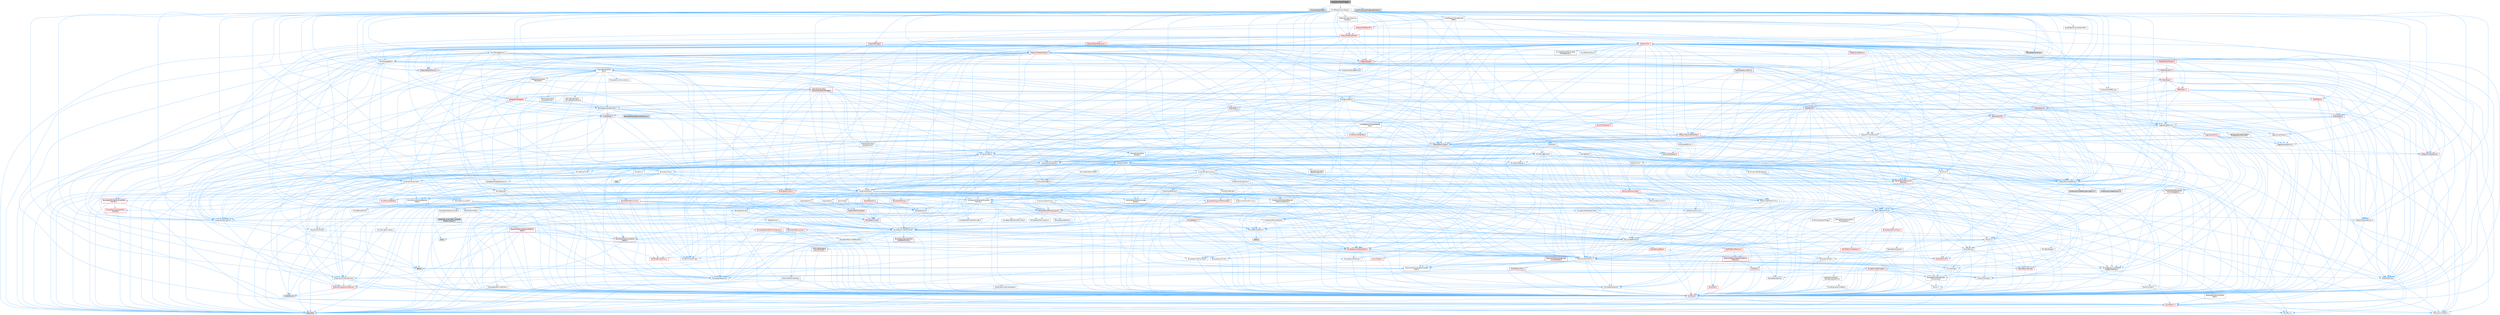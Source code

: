 digraph "AssetThumbnailWidget.h"
{
 // INTERACTIVE_SVG=YES
 // LATEX_PDF_SIZE
  bgcolor="transparent";
  edge [fontname=Helvetica,fontsize=10,labelfontname=Helvetica,labelfontsize=10];
  node [fontname=Helvetica,fontsize=10,shape=box,height=0.2,width=0.4];
  Node1 [id="Node000001",label="AssetThumbnailWidget.h",height=0.2,width=0.4,color="gray40", fillcolor="grey60", style="filled", fontcolor="black",tooltip=" "];
  Node1 -> Node2 [id="edge1_Node000001_Node000002",color="steelblue1",style="solid",tooltip=" "];
  Node2 [id="Node000002",label="Components/Widget.h",height=0.2,width=0.4,color="grey60", fillcolor="#E0E0E0", style="filled",tooltip=" "];
  Node1 -> Node3 [id="edge2_Node000001_Node000003",color="steelblue1",style="solid",tooltip=" "];
  Node3 [id="Node000003",label="AssetRegistry/AssetData.h",height=0.2,width=0.4,color="grey40", fillcolor="white", style="filled",URL="$d9/d19/AssetData_8h.html",tooltip=" "];
  Node3 -> Node4 [id="edge3_Node000003_Node000004",color="steelblue1",style="solid",tooltip=" "];
  Node4 [id="Node000004",label="AssetRegistry/AssetBundle\lData.h",height=0.2,width=0.4,color="grey40", fillcolor="white", style="filled",URL="$df/d47/AssetBundleData_8h.html",tooltip=" "];
  Node4 -> Node5 [id="edge4_Node000004_Node000005",color="steelblue1",style="solid",tooltip=" "];
  Node5 [id="Node000005",label="Containers/Array.h",height=0.2,width=0.4,color="grey40", fillcolor="white", style="filled",URL="$df/dd0/Array_8h.html",tooltip=" "];
  Node5 -> Node6 [id="edge5_Node000005_Node000006",color="steelblue1",style="solid",tooltip=" "];
  Node6 [id="Node000006",label="CoreTypes.h",height=0.2,width=0.4,color="red", fillcolor="#FFF0F0", style="filled",URL="$dc/dec/CoreTypes_8h.html",tooltip=" "];
  Node6 -> Node7 [id="edge6_Node000006_Node000007",color="steelblue1",style="solid",tooltip=" "];
  Node7 [id="Node000007",label="HAL/Platform.h",height=0.2,width=0.4,color="red", fillcolor="#FFF0F0", style="filled",URL="$d9/dd0/Platform_8h.html",tooltip=" "];
  Node7 -> Node8 [id="edge7_Node000007_Node000008",color="steelblue1",style="solid",tooltip=" "];
  Node8 [id="Node000008",label="Misc/Build.h",height=0.2,width=0.4,color="grey40", fillcolor="white", style="filled",URL="$d3/dbb/Build_8h.html",tooltip=" "];
  Node7 -> Node10 [id="edge8_Node000007_Node000010",color="steelblue1",style="solid",tooltip=" "];
  Node10 [id="Node000010",label="type_traits",height=0.2,width=0.4,color="grey60", fillcolor="#E0E0E0", style="filled",tooltip=" "];
  Node7 -> Node11 [id="edge9_Node000007_Node000011",color="steelblue1",style="solid",tooltip=" "];
  Node11 [id="Node000011",label="PreprocessorHelpers.h",height=0.2,width=0.4,color="grey40", fillcolor="white", style="filled",URL="$db/ddb/PreprocessorHelpers_8h.html",tooltip=" "];
  Node5 -> Node20 [id="edge10_Node000005_Node000020",color="steelblue1",style="solid",tooltip=" "];
  Node20 [id="Node000020",label="Misc/AssertionMacros.h",height=0.2,width=0.4,color="grey40", fillcolor="white", style="filled",URL="$d0/dfa/AssertionMacros_8h.html",tooltip=" "];
  Node20 -> Node6 [id="edge11_Node000020_Node000006",color="steelblue1",style="solid",tooltip=" "];
  Node20 -> Node7 [id="edge12_Node000020_Node000007",color="steelblue1",style="solid",tooltip=" "];
  Node20 -> Node21 [id="edge13_Node000020_Node000021",color="steelblue1",style="solid",tooltip=" "];
  Node21 [id="Node000021",label="HAL/PlatformMisc.h",height=0.2,width=0.4,color="red", fillcolor="#FFF0F0", style="filled",URL="$d0/df5/PlatformMisc_8h.html",tooltip=" "];
  Node21 -> Node6 [id="edge14_Node000021_Node000006",color="steelblue1",style="solid",tooltip=" "];
  Node20 -> Node11 [id="edge15_Node000020_Node000011",color="steelblue1",style="solid",tooltip=" "];
  Node20 -> Node57 [id="edge16_Node000020_Node000057",color="steelblue1",style="solid",tooltip=" "];
  Node57 [id="Node000057",label="Templates/EnableIf.h",height=0.2,width=0.4,color="grey40", fillcolor="white", style="filled",URL="$d7/d60/EnableIf_8h.html",tooltip=" "];
  Node57 -> Node6 [id="edge17_Node000057_Node000006",color="steelblue1",style="solid",tooltip=" "];
  Node20 -> Node58 [id="edge18_Node000020_Node000058",color="steelblue1",style="solid",tooltip=" "];
  Node58 [id="Node000058",label="Templates/IsArrayOrRefOf\lTypeByPredicate.h",height=0.2,width=0.4,color="grey40", fillcolor="white", style="filled",URL="$d6/da1/IsArrayOrRefOfTypeByPredicate_8h.html",tooltip=" "];
  Node58 -> Node6 [id="edge19_Node000058_Node000006",color="steelblue1",style="solid",tooltip=" "];
  Node20 -> Node59 [id="edge20_Node000020_Node000059",color="steelblue1",style="solid",tooltip=" "];
  Node59 [id="Node000059",label="Templates/IsValidVariadic\lFunctionArg.h",height=0.2,width=0.4,color="grey40", fillcolor="white", style="filled",URL="$d0/dc8/IsValidVariadicFunctionArg_8h.html",tooltip=" "];
  Node59 -> Node6 [id="edge21_Node000059_Node000006",color="steelblue1",style="solid",tooltip=" "];
  Node59 -> Node60 [id="edge22_Node000059_Node000060",color="steelblue1",style="solid",tooltip=" "];
  Node60 [id="Node000060",label="IsEnum.h",height=0.2,width=0.4,color="grey40", fillcolor="white", style="filled",URL="$d4/de5/IsEnum_8h.html",tooltip=" "];
  Node59 -> Node10 [id="edge23_Node000059_Node000010",color="steelblue1",style="solid",tooltip=" "];
  Node20 -> Node61 [id="edge24_Node000020_Node000061",color="steelblue1",style="solid",tooltip=" "];
  Node61 [id="Node000061",label="Traits/IsCharEncodingCompatible\lWith.h",height=0.2,width=0.4,color="grey40", fillcolor="white", style="filled",URL="$df/dd1/IsCharEncodingCompatibleWith_8h.html",tooltip=" "];
  Node61 -> Node10 [id="edge25_Node000061_Node000010",color="steelblue1",style="solid",tooltip=" "];
  Node61 -> Node62 [id="edge26_Node000061_Node000062",color="steelblue1",style="solid",tooltip=" "];
  Node62 [id="Node000062",label="Traits/IsCharType.h",height=0.2,width=0.4,color="grey40", fillcolor="white", style="filled",URL="$db/d51/IsCharType_8h.html",tooltip=" "];
  Node62 -> Node6 [id="edge27_Node000062_Node000006",color="steelblue1",style="solid",tooltip=" "];
  Node20 -> Node63 [id="edge28_Node000020_Node000063",color="steelblue1",style="solid",tooltip=" "];
  Node63 [id="Node000063",label="Misc/VarArgs.h",height=0.2,width=0.4,color="grey40", fillcolor="white", style="filled",URL="$d5/d6f/VarArgs_8h.html",tooltip=" "];
  Node63 -> Node6 [id="edge29_Node000063_Node000006",color="steelblue1",style="solid",tooltip=" "];
  Node20 -> Node64 [id="edge30_Node000020_Node000064",color="steelblue1",style="solid",tooltip=" "];
  Node64 [id="Node000064",label="String/FormatStringSan.h",height=0.2,width=0.4,color="red", fillcolor="#FFF0F0", style="filled",URL="$d3/d8b/FormatStringSan_8h.html",tooltip=" "];
  Node64 -> Node10 [id="edge31_Node000064_Node000010",color="steelblue1",style="solid",tooltip=" "];
  Node64 -> Node6 [id="edge32_Node000064_Node000006",color="steelblue1",style="solid",tooltip=" "];
  Node64 -> Node65 [id="edge33_Node000064_Node000065",color="steelblue1",style="solid",tooltip=" "];
  Node65 [id="Node000065",label="Templates/Requires.h",height=0.2,width=0.4,color="grey40", fillcolor="white", style="filled",URL="$dc/d96/Requires_8h.html",tooltip=" "];
  Node65 -> Node57 [id="edge34_Node000065_Node000057",color="steelblue1",style="solid",tooltip=" "];
  Node65 -> Node10 [id="edge35_Node000065_Node000010",color="steelblue1",style="solid",tooltip=" "];
  Node64 -> Node66 [id="edge36_Node000064_Node000066",color="steelblue1",style="solid",tooltip=" "];
  Node66 [id="Node000066",label="Templates/Identity.h",height=0.2,width=0.4,color="grey40", fillcolor="white", style="filled",URL="$d0/dd5/Identity_8h.html",tooltip=" "];
  Node64 -> Node59 [id="edge37_Node000064_Node000059",color="steelblue1",style="solid",tooltip=" "];
  Node64 -> Node62 [id="edge38_Node000064_Node000062",color="steelblue1",style="solid",tooltip=" "];
  Node64 -> Node29 [id="edge39_Node000064_Node000029",color="steelblue1",style="solid",tooltip=" "];
  Node29 [id="Node000029",label="Containers/ContainersFwd.h",height=0.2,width=0.4,color="grey40", fillcolor="white", style="filled",URL="$d4/d0a/ContainersFwd_8h.html",tooltip=" "];
  Node29 -> Node7 [id="edge40_Node000029_Node000007",color="steelblue1",style="solid",tooltip=" "];
  Node29 -> Node6 [id="edge41_Node000029_Node000006",color="steelblue1",style="solid",tooltip=" "];
  Node29 -> Node26 [id="edge42_Node000029_Node000026",color="steelblue1",style="solid",tooltip=" "];
  Node26 [id="Node000026",label="Traits/IsContiguousContainer.h",height=0.2,width=0.4,color="red", fillcolor="#FFF0F0", style="filled",URL="$d5/d3c/IsContiguousContainer_8h.html",tooltip=" "];
  Node26 -> Node6 [id="edge43_Node000026_Node000006",color="steelblue1",style="solid",tooltip=" "];
  Node26 -> Node25 [id="edge44_Node000026_Node000025",color="steelblue1",style="solid",tooltip=" "];
  Node25 [id="Node000025",label="initializer_list",height=0.2,width=0.4,color="grey60", fillcolor="#E0E0E0", style="filled",tooltip=" "];
  Node20 -> Node70 [id="edge45_Node000020_Node000070",color="steelblue1",style="solid",tooltip=" "];
  Node70 [id="Node000070",label="atomic",height=0.2,width=0.4,color="grey60", fillcolor="#E0E0E0", style="filled",tooltip=" "];
  Node5 -> Node71 [id="edge46_Node000005_Node000071",color="steelblue1",style="solid",tooltip=" "];
  Node71 [id="Node000071",label="Misc/IntrusiveUnsetOptional\lState.h",height=0.2,width=0.4,color="grey40", fillcolor="white", style="filled",URL="$d2/d0a/IntrusiveUnsetOptionalState_8h.html",tooltip=" "];
  Node71 -> Node72 [id="edge47_Node000071_Node000072",color="steelblue1",style="solid",tooltip=" "];
  Node72 [id="Node000072",label="Misc/OptionalFwd.h",height=0.2,width=0.4,color="grey40", fillcolor="white", style="filled",URL="$dc/d50/OptionalFwd_8h.html",tooltip=" "];
  Node5 -> Node73 [id="edge48_Node000005_Node000073",color="steelblue1",style="solid",tooltip=" "];
  Node73 [id="Node000073",label="Misc/ReverseIterate.h",height=0.2,width=0.4,color="red", fillcolor="#FFF0F0", style="filled",URL="$db/de3/ReverseIterate_8h.html",tooltip=" "];
  Node73 -> Node7 [id="edge49_Node000073_Node000007",color="steelblue1",style="solid",tooltip=" "];
  Node5 -> Node75 [id="edge50_Node000005_Node000075",color="steelblue1",style="solid",tooltip=" "];
  Node75 [id="Node000075",label="HAL/UnrealMemory.h",height=0.2,width=0.4,color="grey40", fillcolor="white", style="filled",URL="$d9/d96/UnrealMemory_8h.html",tooltip=" "];
  Node75 -> Node6 [id="edge51_Node000075_Node000006",color="steelblue1",style="solid",tooltip=" "];
  Node75 -> Node76 [id="edge52_Node000075_Node000076",color="steelblue1",style="solid",tooltip=" "];
  Node76 [id="Node000076",label="GenericPlatform/GenericPlatform\lMemory.h",height=0.2,width=0.4,color="red", fillcolor="#FFF0F0", style="filled",URL="$dd/d22/GenericPlatformMemory_8h.html",tooltip=" "];
  Node76 -> Node28 [id="edge53_Node000076_Node000028",color="steelblue1",style="solid",tooltip=" "];
  Node28 [id="Node000028",label="CoreFwd.h",height=0.2,width=0.4,color="red", fillcolor="#FFF0F0", style="filled",URL="$d1/d1e/CoreFwd_8h.html",tooltip=" "];
  Node28 -> Node6 [id="edge54_Node000028_Node000006",color="steelblue1",style="solid",tooltip=" "];
  Node28 -> Node29 [id="edge55_Node000028_Node000029",color="steelblue1",style="solid",tooltip=" "];
  Node28 -> Node30 [id="edge56_Node000028_Node000030",color="steelblue1",style="solid",tooltip=" "];
  Node30 [id="Node000030",label="Math/MathFwd.h",height=0.2,width=0.4,color="grey40", fillcolor="white", style="filled",URL="$d2/d10/MathFwd_8h.html",tooltip=" "];
  Node30 -> Node7 [id="edge57_Node000030_Node000007",color="steelblue1",style="solid",tooltip=" "];
  Node76 -> Node6 [id="edge58_Node000076_Node000006",color="steelblue1",style="solid",tooltip=" "];
  Node76 -> Node77 [id="edge59_Node000076_Node000077",color="steelblue1",style="solid",tooltip=" "];
  Node77 [id="Node000077",label="HAL/PlatformString.h",height=0.2,width=0.4,color="red", fillcolor="#FFF0F0", style="filled",URL="$db/db5/PlatformString_8h.html",tooltip=" "];
  Node77 -> Node6 [id="edge60_Node000077_Node000006",color="steelblue1",style="solid",tooltip=" "];
  Node75 -> Node79 [id="edge61_Node000075_Node000079",color="steelblue1",style="solid",tooltip=" "];
  Node79 [id="Node000079",label="HAL/MemoryBase.h",height=0.2,width=0.4,color="red", fillcolor="#FFF0F0", style="filled",URL="$d6/d9f/MemoryBase_8h.html",tooltip=" "];
  Node79 -> Node6 [id="edge62_Node000079_Node000006",color="steelblue1",style="solid",tooltip=" "];
  Node79 -> Node50 [id="edge63_Node000079_Node000050",color="steelblue1",style="solid",tooltip=" "];
  Node50 [id="Node000050",label="HAL/PlatformAtomics.h",height=0.2,width=0.4,color="red", fillcolor="#FFF0F0", style="filled",URL="$d3/d36/PlatformAtomics_8h.html",tooltip=" "];
  Node50 -> Node6 [id="edge64_Node000050_Node000006",color="steelblue1",style="solid",tooltip=" "];
  Node79 -> Node33 [id="edge65_Node000079_Node000033",color="steelblue1",style="solid",tooltip=" "];
  Node33 [id="Node000033",label="HAL/PlatformCrt.h",height=0.2,width=0.4,color="red", fillcolor="#FFF0F0", style="filled",URL="$d8/d75/PlatformCrt_8h.html",tooltip=" "];
  Node75 -> Node92 [id="edge66_Node000075_Node000092",color="steelblue1",style="solid",tooltip=" "];
  Node92 [id="Node000092",label="HAL/PlatformMemory.h",height=0.2,width=0.4,color="red", fillcolor="#FFF0F0", style="filled",URL="$de/d68/PlatformMemory_8h.html",tooltip=" "];
  Node92 -> Node6 [id="edge67_Node000092_Node000006",color="steelblue1",style="solid",tooltip=" "];
  Node92 -> Node76 [id="edge68_Node000092_Node000076",color="steelblue1",style="solid",tooltip=" "];
  Node75 -> Node94 [id="edge69_Node000075_Node000094",color="steelblue1",style="solid",tooltip=" "];
  Node94 [id="Node000094",label="ProfilingDebugging\l/MemoryTrace.h",height=0.2,width=0.4,color="red", fillcolor="#FFF0F0", style="filled",URL="$da/dd7/MemoryTrace_8h.html",tooltip=" "];
  Node94 -> Node7 [id="edge70_Node000094_Node000007",color="steelblue1",style="solid",tooltip=" "];
  Node94 -> Node45 [id="edge71_Node000094_Node000045",color="steelblue1",style="solid",tooltip=" "];
  Node45 [id="Node000045",label="Misc/EnumClassFlags.h",height=0.2,width=0.4,color="grey40", fillcolor="white", style="filled",URL="$d8/de7/EnumClassFlags_8h.html",tooltip=" "];
  Node75 -> Node95 [id="edge72_Node000075_Node000095",color="steelblue1",style="solid",tooltip=" "];
  Node95 [id="Node000095",label="Templates/IsPointer.h",height=0.2,width=0.4,color="grey40", fillcolor="white", style="filled",URL="$d7/d05/IsPointer_8h.html",tooltip=" "];
  Node95 -> Node6 [id="edge73_Node000095_Node000006",color="steelblue1",style="solid",tooltip=" "];
  Node5 -> Node96 [id="edge74_Node000005_Node000096",color="steelblue1",style="solid",tooltip=" "];
  Node96 [id="Node000096",label="Templates/UnrealTypeTraits.h",height=0.2,width=0.4,color="red", fillcolor="#FFF0F0", style="filled",URL="$d2/d2d/UnrealTypeTraits_8h.html",tooltip=" "];
  Node96 -> Node6 [id="edge75_Node000096_Node000006",color="steelblue1",style="solid",tooltip=" "];
  Node96 -> Node95 [id="edge76_Node000096_Node000095",color="steelblue1",style="solid",tooltip=" "];
  Node96 -> Node20 [id="edge77_Node000096_Node000020",color="steelblue1",style="solid",tooltip=" "];
  Node96 -> Node57 [id="edge78_Node000096_Node000057",color="steelblue1",style="solid",tooltip=" "];
  Node96 -> Node60 [id="edge79_Node000096_Node000060",color="steelblue1",style="solid",tooltip=" "];
  Node96 -> Node98 [id="edge80_Node000096_Node000098",color="steelblue1",style="solid",tooltip=" "];
  Node98 [id="Node000098",label="Templates/Models.h",height=0.2,width=0.4,color="grey40", fillcolor="white", style="filled",URL="$d3/d0c/Models_8h.html",tooltip=" "];
  Node98 -> Node66 [id="edge81_Node000098_Node000066",color="steelblue1",style="solid",tooltip=" "];
  Node96 -> Node99 [id="edge82_Node000096_Node000099",color="steelblue1",style="solid",tooltip=" "];
  Node99 [id="Node000099",label="Templates/IsPODType.h",height=0.2,width=0.4,color="grey40", fillcolor="white", style="filled",URL="$d7/db1/IsPODType_8h.html",tooltip=" "];
  Node99 -> Node6 [id="edge83_Node000099_Node000006",color="steelblue1",style="solid",tooltip=" "];
  Node96 -> Node100 [id="edge84_Node000096_Node000100",color="steelblue1",style="solid",tooltip=" "];
  Node100 [id="Node000100",label="Templates/IsUECoreType.h",height=0.2,width=0.4,color="grey40", fillcolor="white", style="filled",URL="$d1/db8/IsUECoreType_8h.html",tooltip=" "];
  Node100 -> Node6 [id="edge85_Node000100_Node000006",color="steelblue1",style="solid",tooltip=" "];
  Node100 -> Node10 [id="edge86_Node000100_Node000010",color="steelblue1",style="solid",tooltip=" "];
  Node5 -> Node101 [id="edge87_Node000005_Node000101",color="steelblue1",style="solid",tooltip=" "];
  Node101 [id="Node000101",label="Templates/UnrealTemplate.h",height=0.2,width=0.4,color="grey40", fillcolor="white", style="filled",URL="$d4/d24/UnrealTemplate_8h.html",tooltip=" "];
  Node101 -> Node6 [id="edge88_Node000101_Node000006",color="steelblue1",style="solid",tooltip=" "];
  Node101 -> Node95 [id="edge89_Node000101_Node000095",color="steelblue1",style="solid",tooltip=" "];
  Node101 -> Node75 [id="edge90_Node000101_Node000075",color="steelblue1",style="solid",tooltip=" "];
  Node101 -> Node102 [id="edge91_Node000101_Node000102",color="steelblue1",style="solid",tooltip=" "];
  Node102 [id="Node000102",label="Templates/CopyQualifiers\lAndRefsFromTo.h",height=0.2,width=0.4,color="red", fillcolor="#FFF0F0", style="filled",URL="$d3/db3/CopyQualifiersAndRefsFromTo_8h.html",tooltip=" "];
  Node101 -> Node96 [id="edge92_Node000101_Node000096",color="steelblue1",style="solid",tooltip=" "];
  Node101 -> Node104 [id="edge93_Node000101_Node000104",color="steelblue1",style="solid",tooltip=" "];
  Node104 [id="Node000104",label="Templates/RemoveReference.h",height=0.2,width=0.4,color="grey40", fillcolor="white", style="filled",URL="$da/dbe/RemoveReference_8h.html",tooltip=" "];
  Node104 -> Node6 [id="edge94_Node000104_Node000006",color="steelblue1",style="solid",tooltip=" "];
  Node101 -> Node65 [id="edge95_Node000101_Node000065",color="steelblue1",style="solid",tooltip=" "];
  Node101 -> Node105 [id="edge96_Node000101_Node000105",color="steelblue1",style="solid",tooltip=" "];
  Node105 [id="Node000105",label="Templates/TypeCompatible\lBytes.h",height=0.2,width=0.4,color="red", fillcolor="#FFF0F0", style="filled",URL="$df/d0a/TypeCompatibleBytes_8h.html",tooltip=" "];
  Node105 -> Node6 [id="edge97_Node000105_Node000006",color="steelblue1",style="solid",tooltip=" "];
  Node105 -> Node10 [id="edge98_Node000105_Node000010",color="steelblue1",style="solid",tooltip=" "];
  Node101 -> Node66 [id="edge99_Node000101_Node000066",color="steelblue1",style="solid",tooltip=" "];
  Node101 -> Node26 [id="edge100_Node000101_Node000026",color="steelblue1",style="solid",tooltip=" "];
  Node101 -> Node106 [id="edge101_Node000101_Node000106",color="steelblue1",style="solid",tooltip=" "];
  Node106 [id="Node000106",label="Traits/UseBitwiseSwap.h",height=0.2,width=0.4,color="grey40", fillcolor="white", style="filled",URL="$db/df3/UseBitwiseSwap_8h.html",tooltip=" "];
  Node106 -> Node6 [id="edge102_Node000106_Node000006",color="steelblue1",style="solid",tooltip=" "];
  Node106 -> Node10 [id="edge103_Node000106_Node000010",color="steelblue1",style="solid",tooltip=" "];
  Node101 -> Node10 [id="edge104_Node000101_Node000010",color="steelblue1",style="solid",tooltip=" "];
  Node5 -> Node107 [id="edge105_Node000005_Node000107",color="steelblue1",style="solid",tooltip=" "];
  Node107 [id="Node000107",label="Containers/AllowShrinking.h",height=0.2,width=0.4,color="grey40", fillcolor="white", style="filled",URL="$d7/d1a/AllowShrinking_8h.html",tooltip=" "];
  Node107 -> Node6 [id="edge106_Node000107_Node000006",color="steelblue1",style="solid",tooltip=" "];
  Node5 -> Node108 [id="edge107_Node000005_Node000108",color="steelblue1",style="solid",tooltip=" "];
  Node108 [id="Node000108",label="Containers/ContainerAllocation\lPolicies.h",height=0.2,width=0.4,color="grey40", fillcolor="white", style="filled",URL="$d7/dff/ContainerAllocationPolicies_8h.html",tooltip=" "];
  Node108 -> Node6 [id="edge108_Node000108_Node000006",color="steelblue1",style="solid",tooltip=" "];
  Node108 -> Node109 [id="edge109_Node000108_Node000109",color="steelblue1",style="solid",tooltip=" "];
  Node109 [id="Node000109",label="Containers/ContainerHelpers.h",height=0.2,width=0.4,color="grey40", fillcolor="white", style="filled",URL="$d7/d33/ContainerHelpers_8h.html",tooltip=" "];
  Node109 -> Node6 [id="edge110_Node000109_Node000006",color="steelblue1",style="solid",tooltip=" "];
  Node108 -> Node108 [id="edge111_Node000108_Node000108",color="steelblue1",style="solid",tooltip=" "];
  Node108 -> Node110 [id="edge112_Node000108_Node000110",color="steelblue1",style="solid",tooltip=" "];
  Node110 [id="Node000110",label="HAL/PlatformMath.h",height=0.2,width=0.4,color="grey40", fillcolor="white", style="filled",URL="$dc/d53/PlatformMath_8h.html",tooltip=" "];
  Node110 -> Node6 [id="edge113_Node000110_Node000006",color="steelblue1",style="solid",tooltip=" "];
  Node110 -> Node111 [id="edge114_Node000110_Node000111",color="steelblue1",style="solid",tooltip=" "];
  Node111 [id="Node000111",label="GenericPlatform/GenericPlatform\lMath.h",height=0.2,width=0.4,color="red", fillcolor="#FFF0F0", style="filled",URL="$d5/d79/GenericPlatformMath_8h.html",tooltip=" "];
  Node111 -> Node6 [id="edge115_Node000111_Node000006",color="steelblue1",style="solid",tooltip=" "];
  Node111 -> Node29 [id="edge116_Node000111_Node000029",color="steelblue1",style="solid",tooltip=" "];
  Node111 -> Node33 [id="edge117_Node000111_Node000033",color="steelblue1",style="solid",tooltip=" "];
  Node111 -> Node96 [id="edge118_Node000111_Node000096",color="steelblue1",style="solid",tooltip=" "];
  Node111 -> Node65 [id="edge119_Node000111_Node000065",color="steelblue1",style="solid",tooltip=" "];
  Node111 -> Node105 [id="edge120_Node000111_Node000105",color="steelblue1",style="solid",tooltip=" "];
  Node111 -> Node116 [id="edge121_Node000111_Node000116",color="steelblue1",style="solid",tooltip=" "];
  Node116 [id="Node000116",label="limits",height=0.2,width=0.4,color="grey60", fillcolor="#E0E0E0", style="filled",tooltip=" "];
  Node111 -> Node10 [id="edge122_Node000111_Node000010",color="steelblue1",style="solid",tooltip=" "];
  Node110 -> Node117 [id="edge123_Node000110_Node000117",color="steelblue1",style="solid",tooltip=" "];
  Node117 [id="Node000117",label="COMPILED_PLATFORM_HEADER\l(PlatformMath.h)",height=0.2,width=0.4,color="grey60", fillcolor="#E0E0E0", style="filled",tooltip=" "];
  Node108 -> Node75 [id="edge124_Node000108_Node000075",color="steelblue1",style="solid",tooltip=" "];
  Node108 -> Node43 [id="edge125_Node000108_Node000043",color="steelblue1",style="solid",tooltip=" "];
  Node43 [id="Node000043",label="Math/NumericLimits.h",height=0.2,width=0.4,color="grey40", fillcolor="white", style="filled",URL="$df/d1b/NumericLimits_8h.html",tooltip=" "];
  Node43 -> Node6 [id="edge126_Node000043_Node000006",color="steelblue1",style="solid",tooltip=" "];
  Node108 -> Node20 [id="edge127_Node000108_Node000020",color="steelblue1",style="solid",tooltip=" "];
  Node108 -> Node118 [id="edge128_Node000108_Node000118",color="steelblue1",style="solid",tooltip=" "];
  Node118 [id="Node000118",label="Templates/IsPolymorphic.h",height=0.2,width=0.4,color="grey40", fillcolor="white", style="filled",URL="$dc/d20/IsPolymorphic_8h.html",tooltip=" "];
  Node108 -> Node119 [id="edge129_Node000108_Node000119",color="steelblue1",style="solid",tooltip=" "];
  Node119 [id="Node000119",label="Templates/MemoryOps.h",height=0.2,width=0.4,color="red", fillcolor="#FFF0F0", style="filled",URL="$db/dea/MemoryOps_8h.html",tooltip=" "];
  Node119 -> Node6 [id="edge130_Node000119_Node000006",color="steelblue1",style="solid",tooltip=" "];
  Node119 -> Node75 [id="edge131_Node000119_Node000075",color="steelblue1",style="solid",tooltip=" "];
  Node119 -> Node65 [id="edge132_Node000119_Node000065",color="steelblue1",style="solid",tooltip=" "];
  Node119 -> Node96 [id="edge133_Node000119_Node000096",color="steelblue1",style="solid",tooltip=" "];
  Node119 -> Node106 [id="edge134_Node000119_Node000106",color="steelblue1",style="solid",tooltip=" "];
  Node119 -> Node10 [id="edge135_Node000119_Node000010",color="steelblue1",style="solid",tooltip=" "];
  Node108 -> Node105 [id="edge136_Node000108_Node000105",color="steelblue1",style="solid",tooltip=" "];
  Node108 -> Node10 [id="edge137_Node000108_Node000010",color="steelblue1",style="solid",tooltip=" "];
  Node5 -> Node120 [id="edge138_Node000005_Node000120",color="steelblue1",style="solid",tooltip=" "];
  Node120 [id="Node000120",label="Containers/ContainerElement\lTypeCompatibility.h",height=0.2,width=0.4,color="grey40", fillcolor="white", style="filled",URL="$df/ddf/ContainerElementTypeCompatibility_8h.html",tooltip=" "];
  Node120 -> Node6 [id="edge139_Node000120_Node000006",color="steelblue1",style="solid",tooltip=" "];
  Node120 -> Node96 [id="edge140_Node000120_Node000096",color="steelblue1",style="solid",tooltip=" "];
  Node5 -> Node121 [id="edge141_Node000005_Node000121",color="steelblue1",style="solid",tooltip=" "];
  Node121 [id="Node000121",label="Serialization/Archive.h",height=0.2,width=0.4,color="grey40", fillcolor="white", style="filled",URL="$d7/d3b/Archive_8h.html",tooltip=" "];
  Node121 -> Node28 [id="edge142_Node000121_Node000028",color="steelblue1",style="solid",tooltip=" "];
  Node121 -> Node6 [id="edge143_Node000121_Node000006",color="steelblue1",style="solid",tooltip=" "];
  Node121 -> Node122 [id="edge144_Node000121_Node000122",color="steelblue1",style="solid",tooltip=" "];
  Node122 [id="Node000122",label="HAL/PlatformProperties.h",height=0.2,width=0.4,color="red", fillcolor="#FFF0F0", style="filled",URL="$d9/db0/PlatformProperties_8h.html",tooltip=" "];
  Node122 -> Node6 [id="edge145_Node000122_Node000006",color="steelblue1",style="solid",tooltip=" "];
  Node121 -> Node125 [id="edge146_Node000121_Node000125",color="steelblue1",style="solid",tooltip=" "];
  Node125 [id="Node000125",label="Internationalization\l/TextNamespaceFwd.h",height=0.2,width=0.4,color="grey40", fillcolor="white", style="filled",URL="$d8/d97/TextNamespaceFwd_8h.html",tooltip=" "];
  Node125 -> Node6 [id="edge147_Node000125_Node000006",color="steelblue1",style="solid",tooltip=" "];
  Node121 -> Node30 [id="edge148_Node000121_Node000030",color="steelblue1",style="solid",tooltip=" "];
  Node121 -> Node20 [id="edge149_Node000121_Node000020",color="steelblue1",style="solid",tooltip=" "];
  Node121 -> Node8 [id="edge150_Node000121_Node000008",color="steelblue1",style="solid",tooltip=" "];
  Node121 -> Node44 [id="edge151_Node000121_Node000044",color="steelblue1",style="solid",tooltip=" "];
  Node44 [id="Node000044",label="Misc/CompressionFlags.h",height=0.2,width=0.4,color="grey40", fillcolor="white", style="filled",URL="$d9/d76/CompressionFlags_8h.html",tooltip=" "];
  Node121 -> Node126 [id="edge152_Node000121_Node000126",color="steelblue1",style="solid",tooltip=" "];
  Node126 [id="Node000126",label="Misc/EngineVersionBase.h",height=0.2,width=0.4,color="grey40", fillcolor="white", style="filled",URL="$d5/d2b/EngineVersionBase_8h.html",tooltip=" "];
  Node126 -> Node6 [id="edge153_Node000126_Node000006",color="steelblue1",style="solid",tooltip=" "];
  Node121 -> Node63 [id="edge154_Node000121_Node000063",color="steelblue1",style="solid",tooltip=" "];
  Node121 -> Node127 [id="edge155_Node000121_Node000127",color="steelblue1",style="solid",tooltip=" "];
  Node127 [id="Node000127",label="Serialization/ArchiveCook\lData.h",height=0.2,width=0.4,color="grey40", fillcolor="white", style="filled",URL="$dc/db6/ArchiveCookData_8h.html",tooltip=" "];
  Node127 -> Node7 [id="edge156_Node000127_Node000007",color="steelblue1",style="solid",tooltip=" "];
  Node121 -> Node128 [id="edge157_Node000121_Node000128",color="steelblue1",style="solid",tooltip=" "];
  Node128 [id="Node000128",label="Serialization/ArchiveSave\lPackageData.h",height=0.2,width=0.4,color="grey40", fillcolor="white", style="filled",URL="$d1/d37/ArchiveSavePackageData_8h.html",tooltip=" "];
  Node121 -> Node57 [id="edge158_Node000121_Node000057",color="steelblue1",style="solid",tooltip=" "];
  Node121 -> Node58 [id="edge159_Node000121_Node000058",color="steelblue1",style="solid",tooltip=" "];
  Node121 -> Node129 [id="edge160_Node000121_Node000129",color="steelblue1",style="solid",tooltip=" "];
  Node129 [id="Node000129",label="Templates/IsEnumClass.h",height=0.2,width=0.4,color="red", fillcolor="#FFF0F0", style="filled",URL="$d7/d15/IsEnumClass_8h.html",tooltip=" "];
  Node129 -> Node6 [id="edge161_Node000129_Node000006",color="steelblue1",style="solid",tooltip=" "];
  Node121 -> Node115 [id="edge162_Node000121_Node000115",color="steelblue1",style="solid",tooltip=" "];
  Node115 [id="Node000115",label="Templates/IsSigned.h",height=0.2,width=0.4,color="grey40", fillcolor="white", style="filled",URL="$d8/dd8/IsSigned_8h.html",tooltip=" "];
  Node115 -> Node6 [id="edge163_Node000115_Node000006",color="steelblue1",style="solid",tooltip=" "];
  Node121 -> Node59 [id="edge164_Node000121_Node000059",color="steelblue1",style="solid",tooltip=" "];
  Node121 -> Node101 [id="edge165_Node000121_Node000101",color="steelblue1",style="solid",tooltip=" "];
  Node121 -> Node61 [id="edge166_Node000121_Node000061",color="steelblue1",style="solid",tooltip=" "];
  Node121 -> Node130 [id="edge167_Node000121_Node000130",color="steelblue1",style="solid",tooltip=" "];
  Node130 [id="Node000130",label="UObject/ObjectVersion.h",height=0.2,width=0.4,color="grey40", fillcolor="white", style="filled",URL="$da/d63/ObjectVersion_8h.html",tooltip=" "];
  Node130 -> Node6 [id="edge168_Node000130_Node000006",color="steelblue1",style="solid",tooltip=" "];
  Node5 -> Node131 [id="edge169_Node000005_Node000131",color="steelblue1",style="solid",tooltip=" "];
  Node131 [id="Node000131",label="Serialization/MemoryImage\lWriter.h",height=0.2,width=0.4,color="grey40", fillcolor="white", style="filled",URL="$d0/d08/MemoryImageWriter_8h.html",tooltip=" "];
  Node131 -> Node6 [id="edge170_Node000131_Node000006",color="steelblue1",style="solid",tooltip=" "];
  Node131 -> Node132 [id="edge171_Node000131_Node000132",color="steelblue1",style="solid",tooltip=" "];
  Node132 [id="Node000132",label="Serialization/MemoryLayout.h",height=0.2,width=0.4,color="red", fillcolor="#FFF0F0", style="filled",URL="$d7/d66/MemoryLayout_8h.html",tooltip=" "];
  Node132 -> Node133 [id="edge172_Node000132_Node000133",color="steelblue1",style="solid",tooltip=" "];
  Node133 [id="Node000133",label="Concepts/StaticClassProvider.h",height=0.2,width=0.4,color="grey40", fillcolor="white", style="filled",URL="$dd/d83/StaticClassProvider_8h.html",tooltip=" "];
  Node132 -> Node134 [id="edge173_Node000132_Node000134",color="steelblue1",style="solid",tooltip=" "];
  Node134 [id="Node000134",label="Concepts/StaticStructProvider.h",height=0.2,width=0.4,color="grey40", fillcolor="white", style="filled",URL="$d5/d77/StaticStructProvider_8h.html",tooltip=" "];
  Node132 -> Node135 [id="edge174_Node000132_Node000135",color="steelblue1",style="solid",tooltip=" "];
  Node135 [id="Node000135",label="Containers/EnumAsByte.h",height=0.2,width=0.4,color="grey40", fillcolor="white", style="filled",URL="$d6/d9a/EnumAsByte_8h.html",tooltip=" "];
  Node135 -> Node6 [id="edge175_Node000135_Node000006",color="steelblue1",style="solid",tooltip=" "];
  Node135 -> Node99 [id="edge176_Node000135_Node000099",color="steelblue1",style="solid",tooltip=" "];
  Node135 -> Node136 [id="edge177_Node000135_Node000136",color="steelblue1",style="solid",tooltip=" "];
  Node136 [id="Node000136",label="Templates/TypeHash.h",height=0.2,width=0.4,color="grey40", fillcolor="white", style="filled",URL="$d1/d62/TypeHash_8h.html",tooltip=" "];
  Node136 -> Node6 [id="edge178_Node000136_Node000006",color="steelblue1",style="solid",tooltip=" "];
  Node136 -> Node65 [id="edge179_Node000136_Node000065",color="steelblue1",style="solid",tooltip=" "];
  Node136 -> Node137 [id="edge180_Node000136_Node000137",color="steelblue1",style="solid",tooltip=" "];
  Node137 [id="Node000137",label="Misc/Crc.h",height=0.2,width=0.4,color="grey40", fillcolor="white", style="filled",URL="$d4/dd2/Crc_8h.html",tooltip=" "];
  Node137 -> Node6 [id="edge181_Node000137_Node000006",color="steelblue1",style="solid",tooltip=" "];
  Node137 -> Node77 [id="edge182_Node000137_Node000077",color="steelblue1",style="solid",tooltip=" "];
  Node137 -> Node20 [id="edge183_Node000137_Node000020",color="steelblue1",style="solid",tooltip=" "];
  Node137 -> Node138 [id="edge184_Node000137_Node000138",color="steelblue1",style="solid",tooltip=" "];
  Node138 [id="Node000138",label="Misc/CString.h",height=0.2,width=0.4,color="grey40", fillcolor="white", style="filled",URL="$d2/d49/CString_8h.html",tooltip=" "];
  Node138 -> Node6 [id="edge185_Node000138_Node000006",color="steelblue1",style="solid",tooltip=" "];
  Node138 -> Node33 [id="edge186_Node000138_Node000033",color="steelblue1",style="solid",tooltip=" "];
  Node138 -> Node77 [id="edge187_Node000138_Node000077",color="steelblue1",style="solid",tooltip=" "];
  Node138 -> Node20 [id="edge188_Node000138_Node000020",color="steelblue1",style="solid",tooltip=" "];
  Node138 -> Node139 [id="edge189_Node000138_Node000139",color="steelblue1",style="solid",tooltip=" "];
  Node139 [id="Node000139",label="Misc/Char.h",height=0.2,width=0.4,color="red", fillcolor="#FFF0F0", style="filled",URL="$d0/d58/Char_8h.html",tooltip=" "];
  Node139 -> Node6 [id="edge190_Node000139_Node000006",color="steelblue1",style="solid",tooltip=" "];
  Node139 -> Node10 [id="edge191_Node000139_Node000010",color="steelblue1",style="solid",tooltip=" "];
  Node138 -> Node63 [id="edge192_Node000138_Node000063",color="steelblue1",style="solid",tooltip=" "];
  Node138 -> Node58 [id="edge193_Node000138_Node000058",color="steelblue1",style="solid",tooltip=" "];
  Node138 -> Node59 [id="edge194_Node000138_Node000059",color="steelblue1",style="solid",tooltip=" "];
  Node138 -> Node61 [id="edge195_Node000138_Node000061",color="steelblue1",style="solid",tooltip=" "];
  Node137 -> Node139 [id="edge196_Node000137_Node000139",color="steelblue1",style="solid",tooltip=" "];
  Node137 -> Node96 [id="edge197_Node000137_Node000096",color="steelblue1",style="solid",tooltip=" "];
  Node137 -> Node62 [id="edge198_Node000137_Node000062",color="steelblue1",style="solid",tooltip=" "];
  Node136 -> Node142 [id="edge199_Node000136_Node000142",color="steelblue1",style="solid",tooltip=" "];
  Node142 [id="Node000142",label="stdint.h",height=0.2,width=0.4,color="grey60", fillcolor="#E0E0E0", style="filled",tooltip=" "];
  Node136 -> Node10 [id="edge200_Node000136_Node000010",color="steelblue1",style="solid",tooltip=" "];
  Node132 -> Node23 [id="edge201_Node000132_Node000023",color="steelblue1",style="solid",tooltip=" "];
  Node23 [id="Node000023",label="Containers/StringFwd.h",height=0.2,width=0.4,color="grey40", fillcolor="white", style="filled",URL="$df/d37/StringFwd_8h.html",tooltip=" "];
  Node23 -> Node6 [id="edge202_Node000023_Node000006",color="steelblue1",style="solid",tooltip=" "];
  Node23 -> Node24 [id="edge203_Node000023_Node000024",color="steelblue1",style="solid",tooltip=" "];
  Node24 [id="Node000024",label="Traits/ElementType.h",height=0.2,width=0.4,color="grey40", fillcolor="white", style="filled",URL="$d5/d4f/ElementType_8h.html",tooltip=" "];
  Node24 -> Node7 [id="edge204_Node000024_Node000007",color="steelblue1",style="solid",tooltip=" "];
  Node24 -> Node25 [id="edge205_Node000024_Node000025",color="steelblue1",style="solid",tooltip=" "];
  Node24 -> Node10 [id="edge206_Node000024_Node000010",color="steelblue1",style="solid",tooltip=" "];
  Node23 -> Node26 [id="edge207_Node000023_Node000026",color="steelblue1",style="solid",tooltip=" "];
  Node132 -> Node75 [id="edge208_Node000132_Node000075",color="steelblue1",style="solid",tooltip=" "];
  Node132 -> Node57 [id="edge209_Node000132_Node000057",color="steelblue1",style="solid",tooltip=" "];
  Node132 -> Node144 [id="edge210_Node000132_Node000144",color="steelblue1",style="solid",tooltip=" "];
  Node144 [id="Node000144",label="Templates/IsAbstract.h",height=0.2,width=0.4,color="grey40", fillcolor="white", style="filled",URL="$d8/db7/IsAbstract_8h.html",tooltip=" "];
  Node132 -> Node118 [id="edge211_Node000132_Node000118",color="steelblue1",style="solid",tooltip=" "];
  Node132 -> Node98 [id="edge212_Node000132_Node000098",color="steelblue1",style="solid",tooltip=" "];
  Node132 -> Node101 [id="edge213_Node000132_Node000101",color="steelblue1",style="solid",tooltip=" "];
  Node5 -> Node145 [id="edge214_Node000005_Node000145",color="steelblue1",style="solid",tooltip=" "];
  Node145 [id="Node000145",label="Algo/Heapify.h",height=0.2,width=0.4,color="grey40", fillcolor="white", style="filled",URL="$d0/d2a/Heapify_8h.html",tooltip=" "];
  Node145 -> Node146 [id="edge215_Node000145_Node000146",color="steelblue1",style="solid",tooltip=" "];
  Node146 [id="Node000146",label="Algo/Impl/BinaryHeap.h",height=0.2,width=0.4,color="red", fillcolor="#FFF0F0", style="filled",URL="$d7/da3/Algo_2Impl_2BinaryHeap_8h.html",tooltip=" "];
  Node146 -> Node147 [id="edge216_Node000146_Node000147",color="steelblue1",style="solid",tooltip=" "];
  Node147 [id="Node000147",label="Templates/Invoke.h",height=0.2,width=0.4,color="red", fillcolor="#FFF0F0", style="filled",URL="$d7/deb/Invoke_8h.html",tooltip=" "];
  Node147 -> Node6 [id="edge217_Node000147_Node000006",color="steelblue1",style="solid",tooltip=" "];
  Node147 -> Node101 [id="edge218_Node000147_Node000101",color="steelblue1",style="solid",tooltip=" "];
  Node147 -> Node10 [id="edge219_Node000147_Node000010",color="steelblue1",style="solid",tooltip=" "];
  Node146 -> Node10 [id="edge220_Node000146_Node000010",color="steelblue1",style="solid",tooltip=" "];
  Node145 -> Node151 [id="edge221_Node000145_Node000151",color="steelblue1",style="solid",tooltip=" "];
  Node151 [id="Node000151",label="Templates/IdentityFunctor.h",height=0.2,width=0.4,color="grey40", fillcolor="white", style="filled",URL="$d7/d2e/IdentityFunctor_8h.html",tooltip=" "];
  Node151 -> Node7 [id="edge222_Node000151_Node000007",color="steelblue1",style="solid",tooltip=" "];
  Node145 -> Node147 [id="edge223_Node000145_Node000147",color="steelblue1",style="solid",tooltip=" "];
  Node145 -> Node152 [id="edge224_Node000145_Node000152",color="steelblue1",style="solid",tooltip=" "];
  Node152 [id="Node000152",label="Templates/Less.h",height=0.2,width=0.4,color="grey40", fillcolor="white", style="filled",URL="$de/dc8/Less_8h.html",tooltip=" "];
  Node152 -> Node6 [id="edge225_Node000152_Node000006",color="steelblue1",style="solid",tooltip=" "];
  Node152 -> Node101 [id="edge226_Node000152_Node000101",color="steelblue1",style="solid",tooltip=" "];
  Node145 -> Node101 [id="edge227_Node000145_Node000101",color="steelblue1",style="solid",tooltip=" "];
  Node5 -> Node153 [id="edge228_Node000005_Node000153",color="steelblue1",style="solid",tooltip=" "];
  Node153 [id="Node000153",label="Algo/HeapSort.h",height=0.2,width=0.4,color="grey40", fillcolor="white", style="filled",URL="$d3/d92/HeapSort_8h.html",tooltip=" "];
  Node153 -> Node146 [id="edge229_Node000153_Node000146",color="steelblue1",style="solid",tooltip=" "];
  Node153 -> Node151 [id="edge230_Node000153_Node000151",color="steelblue1",style="solid",tooltip=" "];
  Node153 -> Node152 [id="edge231_Node000153_Node000152",color="steelblue1",style="solid",tooltip=" "];
  Node153 -> Node101 [id="edge232_Node000153_Node000101",color="steelblue1",style="solid",tooltip=" "];
  Node5 -> Node154 [id="edge233_Node000005_Node000154",color="steelblue1",style="solid",tooltip=" "];
  Node154 [id="Node000154",label="Algo/IsHeap.h",height=0.2,width=0.4,color="grey40", fillcolor="white", style="filled",URL="$de/d32/IsHeap_8h.html",tooltip=" "];
  Node154 -> Node146 [id="edge234_Node000154_Node000146",color="steelblue1",style="solid",tooltip=" "];
  Node154 -> Node151 [id="edge235_Node000154_Node000151",color="steelblue1",style="solid",tooltip=" "];
  Node154 -> Node147 [id="edge236_Node000154_Node000147",color="steelblue1",style="solid",tooltip=" "];
  Node154 -> Node152 [id="edge237_Node000154_Node000152",color="steelblue1",style="solid",tooltip=" "];
  Node154 -> Node101 [id="edge238_Node000154_Node000101",color="steelblue1",style="solid",tooltip=" "];
  Node5 -> Node146 [id="edge239_Node000005_Node000146",color="steelblue1",style="solid",tooltip=" "];
  Node5 -> Node155 [id="edge240_Node000005_Node000155",color="steelblue1",style="solid",tooltip=" "];
  Node155 [id="Node000155",label="Algo/StableSort.h",height=0.2,width=0.4,color="red", fillcolor="#FFF0F0", style="filled",URL="$d7/d3c/StableSort_8h.html",tooltip=" "];
  Node155 -> Node151 [id="edge241_Node000155_Node000151",color="steelblue1",style="solid",tooltip=" "];
  Node155 -> Node147 [id="edge242_Node000155_Node000147",color="steelblue1",style="solid",tooltip=" "];
  Node155 -> Node152 [id="edge243_Node000155_Node000152",color="steelblue1",style="solid",tooltip=" "];
  Node155 -> Node101 [id="edge244_Node000155_Node000101",color="steelblue1",style="solid",tooltip=" "];
  Node5 -> Node158 [id="edge245_Node000005_Node000158",color="steelblue1",style="solid",tooltip=" "];
  Node158 [id="Node000158",label="Concepts/GetTypeHashable.h",height=0.2,width=0.4,color="grey40", fillcolor="white", style="filled",URL="$d3/da2/GetTypeHashable_8h.html",tooltip=" "];
  Node158 -> Node6 [id="edge246_Node000158_Node000006",color="steelblue1",style="solid",tooltip=" "];
  Node158 -> Node136 [id="edge247_Node000158_Node000136",color="steelblue1",style="solid",tooltip=" "];
  Node5 -> Node151 [id="edge248_Node000005_Node000151",color="steelblue1",style="solid",tooltip=" "];
  Node5 -> Node147 [id="edge249_Node000005_Node000147",color="steelblue1",style="solid",tooltip=" "];
  Node5 -> Node152 [id="edge250_Node000005_Node000152",color="steelblue1",style="solid",tooltip=" "];
  Node5 -> Node159 [id="edge251_Node000005_Node000159",color="steelblue1",style="solid",tooltip=" "];
  Node159 [id="Node000159",label="Templates/LosesQualifiers\lFromTo.h",height=0.2,width=0.4,color="red", fillcolor="#FFF0F0", style="filled",URL="$d2/db3/LosesQualifiersFromTo_8h.html",tooltip=" "];
  Node159 -> Node10 [id="edge252_Node000159_Node000010",color="steelblue1",style="solid",tooltip=" "];
  Node5 -> Node65 [id="edge253_Node000005_Node000065",color="steelblue1",style="solid",tooltip=" "];
  Node5 -> Node160 [id="edge254_Node000005_Node000160",color="steelblue1",style="solid",tooltip=" "];
  Node160 [id="Node000160",label="Templates/Sorting.h",height=0.2,width=0.4,color="red", fillcolor="#FFF0F0", style="filled",URL="$d3/d9e/Sorting_8h.html",tooltip=" "];
  Node160 -> Node6 [id="edge255_Node000160_Node000006",color="steelblue1",style="solid",tooltip=" "];
  Node160 -> Node110 [id="edge256_Node000160_Node000110",color="steelblue1",style="solid",tooltip=" "];
  Node160 -> Node152 [id="edge257_Node000160_Node000152",color="steelblue1",style="solid",tooltip=" "];
  Node5 -> Node164 [id="edge258_Node000005_Node000164",color="steelblue1",style="solid",tooltip=" "];
  Node164 [id="Node000164",label="Templates/AlignmentTemplates.h",height=0.2,width=0.4,color="red", fillcolor="#FFF0F0", style="filled",URL="$dd/d32/AlignmentTemplates_8h.html",tooltip=" "];
  Node164 -> Node6 [id="edge259_Node000164_Node000006",color="steelblue1",style="solid",tooltip=" "];
  Node164 -> Node95 [id="edge260_Node000164_Node000095",color="steelblue1",style="solid",tooltip=" "];
  Node5 -> Node24 [id="edge261_Node000005_Node000024",color="steelblue1",style="solid",tooltip=" "];
  Node5 -> Node116 [id="edge262_Node000005_Node000116",color="steelblue1",style="solid",tooltip=" "];
  Node5 -> Node10 [id="edge263_Node000005_Node000010",color="steelblue1",style="solid",tooltip=" "];
  Node4 -> Node165 [id="edge264_Node000004_Node000165",color="steelblue1",style="solid",tooltip=" "];
  Node165 [id="Node000165",label="Containers/UnrealString.h",height=0.2,width=0.4,color="grey40", fillcolor="white", style="filled",URL="$d5/dba/UnrealString_8h.html",tooltip=" "];
  Node165 -> Node166 [id="edge265_Node000165_Node000166",color="steelblue1",style="solid",tooltip=" "];
  Node166 [id="Node000166",label="Containers/UnrealStringIncludes.h.inl",height=0.2,width=0.4,color="grey60", fillcolor="#E0E0E0", style="filled",tooltip=" "];
  Node165 -> Node167 [id="edge266_Node000165_Node000167",color="steelblue1",style="solid",tooltip=" "];
  Node167 [id="Node000167",label="Containers/UnrealString.h.inl",height=0.2,width=0.4,color="grey60", fillcolor="#E0E0E0", style="filled",tooltip=" "];
  Node165 -> Node168 [id="edge267_Node000165_Node000168",color="steelblue1",style="solid",tooltip=" "];
  Node168 [id="Node000168",label="Misc/StringFormatArg.h",height=0.2,width=0.4,color="grey40", fillcolor="white", style="filled",URL="$d2/d16/StringFormatArg_8h.html",tooltip=" "];
  Node168 -> Node29 [id="edge268_Node000168_Node000029",color="steelblue1",style="solid",tooltip=" "];
  Node4 -> Node6 [id="edge269_Node000004_Node000006",color="steelblue1",style="solid",tooltip=" "];
  Node4 -> Node20 [id="edge270_Node000004_Node000020",color="steelblue1",style="solid",tooltip=" "];
  Node4 -> Node169 [id="edge271_Node000004_Node000169",color="steelblue1",style="solid",tooltip=" "];
  Node169 [id="Node000169",label="UObject/Class.h",height=0.2,width=0.4,color="red", fillcolor="#FFF0F0", style="filled",URL="$d4/d05/Class_8h.html",tooltip=" "];
  Node169 -> Node158 [id="edge272_Node000169_Node000158",color="steelblue1",style="solid",tooltip=" "];
  Node169 -> Node133 [id="edge273_Node000169_Node000133",color="steelblue1",style="solid",tooltip=" "];
  Node169 -> Node134 [id="edge274_Node000169_Node000134",color="steelblue1",style="solid",tooltip=" "];
  Node169 -> Node170 [id="edge275_Node000169_Node000170",color="steelblue1",style="solid",tooltip=" "];
  Node170 [id="Node000170",label="Concepts/StructSerializable\lWithDefaults.h",height=0.2,width=0.4,color="grey40", fillcolor="white", style="filled",URL="$d5/ddc/StructSerializableWithDefaults_8h.html",tooltip=" "];
  Node169 -> Node5 [id="edge276_Node000169_Node000005",color="steelblue1",style="solid",tooltip=" "];
  Node169 -> Node135 [id="edge277_Node000169_Node000135",color="steelblue1",style="solid",tooltip=" "];
  Node169 -> Node171 [id="edge278_Node000169_Node000171",color="steelblue1",style="solid",tooltip=" "];
  Node171 [id="Node000171",label="Containers/Map.h",height=0.2,width=0.4,color="grey40", fillcolor="white", style="filled",URL="$df/d79/Map_8h.html",tooltip=" "];
  Node171 -> Node6 [id="edge279_Node000171_Node000006",color="steelblue1",style="solid",tooltip=" "];
  Node171 -> Node172 [id="edge280_Node000171_Node000172",color="steelblue1",style="solid",tooltip=" "];
  Node172 [id="Node000172",label="Algo/Reverse.h",height=0.2,width=0.4,color="grey40", fillcolor="white", style="filled",URL="$d5/d93/Reverse_8h.html",tooltip=" "];
  Node172 -> Node6 [id="edge281_Node000172_Node000006",color="steelblue1",style="solid",tooltip=" "];
  Node172 -> Node101 [id="edge282_Node000172_Node000101",color="steelblue1",style="solid",tooltip=" "];
  Node171 -> Node120 [id="edge283_Node000171_Node000120",color="steelblue1",style="solid",tooltip=" "];
  Node171 -> Node173 [id="edge284_Node000171_Node000173",color="steelblue1",style="solid",tooltip=" "];
  Node173 [id="Node000173",label="Containers/Set.h",height=0.2,width=0.4,color="grey40", fillcolor="white", style="filled",URL="$d4/d45/Set_8h.html",tooltip=" "];
  Node173 -> Node108 [id="edge285_Node000173_Node000108",color="steelblue1",style="solid",tooltip=" "];
  Node173 -> Node120 [id="edge286_Node000173_Node000120",color="steelblue1",style="solid",tooltip=" "];
  Node173 -> Node174 [id="edge287_Node000173_Node000174",color="steelblue1",style="solid",tooltip=" "];
  Node174 [id="Node000174",label="Containers/SetUtilities.h",height=0.2,width=0.4,color="grey40", fillcolor="white", style="filled",URL="$dc/de5/SetUtilities_8h.html",tooltip=" "];
  Node174 -> Node6 [id="edge288_Node000174_Node000006",color="steelblue1",style="solid",tooltip=" "];
  Node174 -> Node132 [id="edge289_Node000174_Node000132",color="steelblue1",style="solid",tooltip=" "];
  Node174 -> Node119 [id="edge290_Node000174_Node000119",color="steelblue1",style="solid",tooltip=" "];
  Node174 -> Node96 [id="edge291_Node000174_Node000096",color="steelblue1",style="solid",tooltip=" "];
  Node173 -> Node175 [id="edge292_Node000173_Node000175",color="steelblue1",style="solid",tooltip=" "];
  Node175 [id="Node000175",label="Containers/SparseArray.h",height=0.2,width=0.4,color="grey40", fillcolor="white", style="filled",URL="$d5/dbf/SparseArray_8h.html",tooltip=" "];
  Node175 -> Node6 [id="edge293_Node000175_Node000006",color="steelblue1",style="solid",tooltip=" "];
  Node175 -> Node20 [id="edge294_Node000175_Node000020",color="steelblue1",style="solid",tooltip=" "];
  Node175 -> Node75 [id="edge295_Node000175_Node000075",color="steelblue1",style="solid",tooltip=" "];
  Node175 -> Node96 [id="edge296_Node000175_Node000096",color="steelblue1",style="solid",tooltip=" "];
  Node175 -> Node101 [id="edge297_Node000175_Node000101",color="steelblue1",style="solid",tooltip=" "];
  Node175 -> Node108 [id="edge298_Node000175_Node000108",color="steelblue1",style="solid",tooltip=" "];
  Node175 -> Node152 [id="edge299_Node000175_Node000152",color="steelblue1",style="solid",tooltip=" "];
  Node175 -> Node5 [id="edge300_Node000175_Node000005",color="steelblue1",style="solid",tooltip=" "];
  Node175 -> Node163 [id="edge301_Node000175_Node000163",color="steelblue1",style="solid",tooltip=" "];
  Node163 [id="Node000163",label="Math/UnrealMathUtility.h",height=0.2,width=0.4,color="grey40", fillcolor="white", style="filled",URL="$db/db8/UnrealMathUtility_8h.html",tooltip=" "];
  Node163 -> Node6 [id="edge302_Node000163_Node000006",color="steelblue1",style="solid",tooltip=" "];
  Node163 -> Node20 [id="edge303_Node000163_Node000020",color="steelblue1",style="solid",tooltip=" "];
  Node163 -> Node110 [id="edge304_Node000163_Node000110",color="steelblue1",style="solid",tooltip=" "];
  Node163 -> Node30 [id="edge305_Node000163_Node000030",color="steelblue1",style="solid",tooltip=" "];
  Node163 -> Node66 [id="edge306_Node000163_Node000066",color="steelblue1",style="solid",tooltip=" "];
  Node163 -> Node65 [id="edge307_Node000163_Node000065",color="steelblue1",style="solid",tooltip=" "];
  Node175 -> Node176 [id="edge308_Node000175_Node000176",color="steelblue1",style="solid",tooltip=" "];
  Node176 [id="Node000176",label="Containers/ScriptArray.h",height=0.2,width=0.4,color="grey40", fillcolor="white", style="filled",URL="$dc/daf/ScriptArray_8h.html",tooltip=" "];
  Node176 -> Node6 [id="edge309_Node000176_Node000006",color="steelblue1",style="solid",tooltip=" "];
  Node176 -> Node20 [id="edge310_Node000176_Node000020",color="steelblue1",style="solid",tooltip=" "];
  Node176 -> Node75 [id="edge311_Node000176_Node000075",color="steelblue1",style="solid",tooltip=" "];
  Node176 -> Node107 [id="edge312_Node000176_Node000107",color="steelblue1",style="solid",tooltip=" "];
  Node176 -> Node108 [id="edge313_Node000176_Node000108",color="steelblue1",style="solid",tooltip=" "];
  Node176 -> Node5 [id="edge314_Node000176_Node000005",color="steelblue1",style="solid",tooltip=" "];
  Node176 -> Node25 [id="edge315_Node000176_Node000025",color="steelblue1",style="solid",tooltip=" "];
  Node175 -> Node177 [id="edge316_Node000175_Node000177",color="steelblue1",style="solid",tooltip=" "];
  Node177 [id="Node000177",label="Containers/BitArray.h",height=0.2,width=0.4,color="grey40", fillcolor="white", style="filled",URL="$d1/de4/BitArray_8h.html",tooltip=" "];
  Node177 -> Node108 [id="edge317_Node000177_Node000108",color="steelblue1",style="solid",tooltip=" "];
  Node177 -> Node6 [id="edge318_Node000177_Node000006",color="steelblue1",style="solid",tooltip=" "];
  Node177 -> Node50 [id="edge319_Node000177_Node000050",color="steelblue1",style="solid",tooltip=" "];
  Node177 -> Node75 [id="edge320_Node000177_Node000075",color="steelblue1",style="solid",tooltip=" "];
  Node177 -> Node163 [id="edge321_Node000177_Node000163",color="steelblue1",style="solid",tooltip=" "];
  Node177 -> Node20 [id="edge322_Node000177_Node000020",color="steelblue1",style="solid",tooltip=" "];
  Node177 -> Node45 [id="edge323_Node000177_Node000045",color="steelblue1",style="solid",tooltip=" "];
  Node177 -> Node121 [id="edge324_Node000177_Node000121",color="steelblue1",style="solid",tooltip=" "];
  Node177 -> Node131 [id="edge325_Node000177_Node000131",color="steelblue1",style="solid",tooltip=" "];
  Node177 -> Node132 [id="edge326_Node000177_Node000132",color="steelblue1",style="solid",tooltip=" "];
  Node177 -> Node57 [id="edge327_Node000177_Node000057",color="steelblue1",style="solid",tooltip=" "];
  Node177 -> Node147 [id="edge328_Node000177_Node000147",color="steelblue1",style="solid",tooltip=" "];
  Node177 -> Node101 [id="edge329_Node000177_Node000101",color="steelblue1",style="solid",tooltip=" "];
  Node177 -> Node96 [id="edge330_Node000177_Node000096",color="steelblue1",style="solid",tooltip=" "];
  Node175 -> Node178 [id="edge331_Node000175_Node000178",color="steelblue1",style="solid",tooltip=" "];
  Node178 [id="Node000178",label="Serialization/Structured\lArchive.h",height=0.2,width=0.4,color="red", fillcolor="#FFF0F0", style="filled",URL="$d9/d1e/StructuredArchive_8h.html",tooltip=" "];
  Node178 -> Node5 [id="edge332_Node000178_Node000005",color="steelblue1",style="solid",tooltip=" "];
  Node178 -> Node108 [id="edge333_Node000178_Node000108",color="steelblue1",style="solid",tooltip=" "];
  Node178 -> Node6 [id="edge334_Node000178_Node000006",color="steelblue1",style="solid",tooltip=" "];
  Node178 -> Node8 [id="edge335_Node000178_Node000008",color="steelblue1",style="solid",tooltip=" "];
  Node178 -> Node121 [id="edge336_Node000178_Node000121",color="steelblue1",style="solid",tooltip=" "];
  Node178 -> Node182 [id="edge337_Node000178_Node000182",color="steelblue1",style="solid",tooltip=" "];
  Node182 [id="Node000182",label="Serialization/Structured\lArchiveAdapters.h",height=0.2,width=0.4,color="red", fillcolor="#FFF0F0", style="filled",URL="$d3/de1/StructuredArchiveAdapters_8h.html",tooltip=" "];
  Node182 -> Node6 [id="edge338_Node000182_Node000006",color="steelblue1",style="solid",tooltip=" "];
  Node182 -> Node98 [id="edge339_Node000182_Node000098",color="steelblue1",style="solid",tooltip=" "];
  Node175 -> Node131 [id="edge340_Node000175_Node000131",color="steelblue1",style="solid",tooltip=" "];
  Node175 -> Node165 [id="edge341_Node000175_Node000165",color="steelblue1",style="solid",tooltip=" "];
  Node175 -> Node71 [id="edge342_Node000175_Node000071",color="steelblue1",style="solid",tooltip=" "];
  Node173 -> Node29 [id="edge343_Node000173_Node000029",color="steelblue1",style="solid",tooltip=" "];
  Node173 -> Node163 [id="edge344_Node000173_Node000163",color="steelblue1",style="solid",tooltip=" "];
  Node173 -> Node20 [id="edge345_Node000173_Node000020",color="steelblue1",style="solid",tooltip=" "];
  Node173 -> Node194 [id="edge346_Node000173_Node000194",color="steelblue1",style="solid",tooltip=" "];
  Node194 [id="Node000194",label="Misc/StructBuilder.h",height=0.2,width=0.4,color="grey40", fillcolor="white", style="filled",URL="$d9/db3/StructBuilder_8h.html",tooltip=" "];
  Node194 -> Node6 [id="edge347_Node000194_Node000006",color="steelblue1",style="solid",tooltip=" "];
  Node194 -> Node163 [id="edge348_Node000194_Node000163",color="steelblue1",style="solid",tooltip=" "];
  Node194 -> Node164 [id="edge349_Node000194_Node000164",color="steelblue1",style="solid",tooltip=" "];
  Node173 -> Node131 [id="edge350_Node000173_Node000131",color="steelblue1",style="solid",tooltip=" "];
  Node173 -> Node178 [id="edge351_Node000173_Node000178",color="steelblue1",style="solid",tooltip=" "];
  Node173 -> Node195 [id="edge352_Node000173_Node000195",color="steelblue1",style="solid",tooltip=" "];
  Node195 [id="Node000195",label="Templates/Function.h",height=0.2,width=0.4,color="red", fillcolor="#FFF0F0", style="filled",URL="$df/df5/Function_8h.html",tooltip=" "];
  Node195 -> Node6 [id="edge353_Node000195_Node000006",color="steelblue1",style="solid",tooltip=" "];
  Node195 -> Node20 [id="edge354_Node000195_Node000020",color="steelblue1",style="solid",tooltip=" "];
  Node195 -> Node71 [id="edge355_Node000195_Node000071",color="steelblue1",style="solid",tooltip=" "];
  Node195 -> Node75 [id="edge356_Node000195_Node000075",color="steelblue1",style="solid",tooltip=" "];
  Node195 -> Node96 [id="edge357_Node000195_Node000096",color="steelblue1",style="solid",tooltip=" "];
  Node195 -> Node147 [id="edge358_Node000195_Node000147",color="steelblue1",style="solid",tooltip=" "];
  Node195 -> Node101 [id="edge359_Node000195_Node000101",color="steelblue1",style="solid",tooltip=" "];
  Node195 -> Node65 [id="edge360_Node000195_Node000065",color="steelblue1",style="solid",tooltip=" "];
  Node195 -> Node163 [id="edge361_Node000195_Node000163",color="steelblue1",style="solid",tooltip=" "];
  Node195 -> Node10 [id="edge362_Node000195_Node000010",color="steelblue1",style="solid",tooltip=" "];
  Node173 -> Node197 [id="edge363_Node000173_Node000197",color="steelblue1",style="solid",tooltip=" "];
  Node197 [id="Node000197",label="Templates/RetainedRef.h",height=0.2,width=0.4,color="grey40", fillcolor="white", style="filled",URL="$d1/dac/RetainedRef_8h.html",tooltip=" "];
  Node173 -> Node160 [id="edge364_Node000173_Node000160",color="steelblue1",style="solid",tooltip=" "];
  Node173 -> Node136 [id="edge365_Node000173_Node000136",color="steelblue1",style="solid",tooltip=" "];
  Node173 -> Node101 [id="edge366_Node000173_Node000101",color="steelblue1",style="solid",tooltip=" "];
  Node173 -> Node25 [id="edge367_Node000173_Node000025",color="steelblue1",style="solid",tooltip=" "];
  Node173 -> Node10 [id="edge368_Node000173_Node000010",color="steelblue1",style="solid",tooltip=" "];
  Node171 -> Node165 [id="edge369_Node000171_Node000165",color="steelblue1",style="solid",tooltip=" "];
  Node171 -> Node20 [id="edge370_Node000171_Node000020",color="steelblue1",style="solid",tooltip=" "];
  Node171 -> Node194 [id="edge371_Node000171_Node000194",color="steelblue1",style="solid",tooltip=" "];
  Node171 -> Node195 [id="edge372_Node000171_Node000195",color="steelblue1",style="solid",tooltip=" "];
  Node171 -> Node160 [id="edge373_Node000171_Node000160",color="steelblue1",style="solid",tooltip=" "];
  Node171 -> Node198 [id="edge374_Node000171_Node000198",color="steelblue1",style="solid",tooltip=" "];
  Node198 [id="Node000198",label="Templates/Tuple.h",height=0.2,width=0.4,color="grey40", fillcolor="white", style="filled",URL="$d2/d4f/Tuple_8h.html",tooltip=" "];
  Node198 -> Node6 [id="edge375_Node000198_Node000006",color="steelblue1",style="solid",tooltip=" "];
  Node198 -> Node101 [id="edge376_Node000198_Node000101",color="steelblue1",style="solid",tooltip=" "];
  Node198 -> Node199 [id="edge377_Node000198_Node000199",color="steelblue1",style="solid",tooltip=" "];
  Node199 [id="Node000199",label="Delegates/IntegerSequence.h",height=0.2,width=0.4,color="grey40", fillcolor="white", style="filled",URL="$d2/dcc/IntegerSequence_8h.html",tooltip=" "];
  Node199 -> Node6 [id="edge378_Node000199_Node000006",color="steelblue1",style="solid",tooltip=" "];
  Node198 -> Node147 [id="edge379_Node000198_Node000147",color="steelblue1",style="solid",tooltip=" "];
  Node198 -> Node178 [id="edge380_Node000198_Node000178",color="steelblue1",style="solid",tooltip=" "];
  Node198 -> Node132 [id="edge381_Node000198_Node000132",color="steelblue1",style="solid",tooltip=" "];
  Node198 -> Node65 [id="edge382_Node000198_Node000065",color="steelblue1",style="solid",tooltip=" "];
  Node198 -> Node136 [id="edge383_Node000198_Node000136",color="steelblue1",style="solid",tooltip=" "];
  Node198 -> Node200 [id="edge384_Node000198_Node000200",color="steelblue1",style="solid",tooltip=" "];
  Node200 [id="Node000200",label="tuple",height=0.2,width=0.4,color="grey60", fillcolor="#E0E0E0", style="filled",tooltip=" "];
  Node198 -> Node10 [id="edge385_Node000198_Node000010",color="steelblue1",style="solid",tooltip=" "];
  Node171 -> Node101 [id="edge386_Node000171_Node000101",color="steelblue1",style="solid",tooltip=" "];
  Node171 -> Node96 [id="edge387_Node000171_Node000096",color="steelblue1",style="solid",tooltip=" "];
  Node171 -> Node10 [id="edge388_Node000171_Node000010",color="steelblue1",style="solid",tooltip=" "];
  Node169 -> Node173 [id="edge389_Node000169_Node000173",color="steelblue1",style="solid",tooltip=" "];
  Node169 -> Node23 [id="edge390_Node000169_Node000023",color="steelblue1",style="solid",tooltip=" "];
  Node169 -> Node165 [id="edge391_Node000169_Node000165",color="steelblue1",style="solid",tooltip=" "];
  Node169 -> Node6 [id="edge392_Node000169_Node000006",color="steelblue1",style="solid",tooltip=" "];
  Node169 -> Node201 [id="edge393_Node000169_Node000201",color="steelblue1",style="solid",tooltip=" "];
  Node201 [id="Node000201",label="Async/Mutex.h",height=0.2,width=0.4,color="red", fillcolor="#FFF0F0", style="filled",URL="$de/db1/Mutex_8h.html",tooltip=" "];
  Node201 -> Node6 [id="edge394_Node000201_Node000006",color="steelblue1",style="solid",tooltip=" "];
  Node201 -> Node70 [id="edge395_Node000201_Node000070",color="steelblue1",style="solid",tooltip=" "];
  Node169 -> Node203 [id="edge396_Node000169_Node000203",color="steelblue1",style="solid",tooltip=" "];
  Node203 [id="Node000203",label="Async/UniqueLock.h",height=0.2,width=0.4,color="red", fillcolor="#FFF0F0", style="filled",URL="$da/dc6/UniqueLock_8h.html",tooltip=" "];
  Node203 -> Node20 [id="edge397_Node000203_Node000020",color="steelblue1",style="solid",tooltip=" "];
  Node169 -> Node204 [id="edge398_Node000169_Node000204",color="steelblue1",style="solid",tooltip=" "];
  Node204 [id="Node000204",label="HAL/CriticalSection.h",height=0.2,width=0.4,color="red", fillcolor="#FFF0F0", style="filled",URL="$d6/d90/CriticalSection_8h.html",tooltip=" "];
  Node169 -> Node33 [id="edge399_Node000169_Node000033",color="steelblue1",style="solid",tooltip=" "];
  Node169 -> Node75 [id="edge400_Node000169_Node000075",color="steelblue1",style="solid",tooltip=" "];
  Node169 -> Node207 [id="edge401_Node000169_Node000207",color="steelblue1",style="solid",tooltip=" "];
  Node207 [id="Node000207",label="Internationalization\l/Text.h",height=0.2,width=0.4,color="grey40", fillcolor="white", style="filled",URL="$d6/d35/Text_8h.html",tooltip=" "];
  Node207 -> Node6 [id="edge402_Node000207_Node000006",color="steelblue1",style="solid",tooltip=" "];
  Node207 -> Node50 [id="edge403_Node000207_Node000050",color="steelblue1",style="solid",tooltip=" "];
  Node207 -> Node20 [id="edge404_Node000207_Node000020",color="steelblue1",style="solid",tooltip=" "];
  Node207 -> Node45 [id="edge405_Node000207_Node000045",color="steelblue1",style="solid",tooltip=" "];
  Node207 -> Node96 [id="edge406_Node000207_Node000096",color="steelblue1",style="solid",tooltip=" "];
  Node207 -> Node5 [id="edge407_Node000207_Node000005",color="steelblue1",style="solid",tooltip=" "];
  Node207 -> Node165 [id="edge408_Node000207_Node000165",color="steelblue1",style="solid",tooltip=" "];
  Node207 -> Node208 [id="edge409_Node000207_Node000208",color="steelblue1",style="solid",tooltip=" "];
  Node208 [id="Node000208",label="Containers/SortedMap.h",height=0.2,width=0.4,color="red", fillcolor="#FFF0F0", style="filled",URL="$d1/dcf/SortedMap_8h.html",tooltip=" "];
  Node208 -> Node171 [id="edge410_Node000208_Node000171",color="steelblue1",style="solid",tooltip=" "];
  Node208 -> Node209 [id="edge411_Node000208_Node000209",color="steelblue1",style="solid",tooltip=" "];
  Node209 [id="Node000209",label="UObject/NameTypes.h",height=0.2,width=0.4,color="red", fillcolor="#FFF0F0", style="filled",URL="$d6/d35/NameTypes_8h.html",tooltip=" "];
  Node209 -> Node6 [id="edge412_Node000209_Node000006",color="steelblue1",style="solid",tooltip=" "];
  Node209 -> Node20 [id="edge413_Node000209_Node000020",color="steelblue1",style="solid",tooltip=" "];
  Node209 -> Node75 [id="edge414_Node000209_Node000075",color="steelblue1",style="solid",tooltip=" "];
  Node209 -> Node96 [id="edge415_Node000209_Node000096",color="steelblue1",style="solid",tooltip=" "];
  Node209 -> Node101 [id="edge416_Node000209_Node000101",color="steelblue1",style="solid",tooltip=" "];
  Node209 -> Node165 [id="edge417_Node000209_Node000165",color="steelblue1",style="solid",tooltip=" "];
  Node209 -> Node204 [id="edge418_Node000209_Node000204",color="steelblue1",style="solid",tooltip=" "];
  Node209 -> Node210 [id="edge419_Node000209_Node000210",color="steelblue1",style="solid",tooltip=" "];
  Node210 [id="Node000210",label="Containers/StringConv.h",height=0.2,width=0.4,color="grey40", fillcolor="white", style="filled",URL="$d3/ddf/StringConv_8h.html",tooltip=" "];
  Node210 -> Node6 [id="edge420_Node000210_Node000006",color="steelblue1",style="solid",tooltip=" "];
  Node210 -> Node20 [id="edge421_Node000210_Node000020",color="steelblue1",style="solid",tooltip=" "];
  Node210 -> Node108 [id="edge422_Node000210_Node000108",color="steelblue1",style="solid",tooltip=" "];
  Node210 -> Node5 [id="edge423_Node000210_Node000005",color="steelblue1",style="solid",tooltip=" "];
  Node210 -> Node138 [id="edge424_Node000210_Node000138",color="steelblue1",style="solid",tooltip=" "];
  Node210 -> Node191 [id="edge425_Node000210_Node000191",color="steelblue1",style="solid",tooltip=" "];
  Node191 [id="Node000191",label="Templates/IsArray.h",height=0.2,width=0.4,color="grey40", fillcolor="white", style="filled",URL="$d8/d8d/IsArray_8h.html",tooltip=" "];
  Node191 -> Node6 [id="edge426_Node000191_Node000006",color="steelblue1",style="solid",tooltip=" "];
  Node210 -> Node101 [id="edge427_Node000210_Node000101",color="steelblue1",style="solid",tooltip=" "];
  Node210 -> Node96 [id="edge428_Node000210_Node000096",color="steelblue1",style="solid",tooltip=" "];
  Node210 -> Node24 [id="edge429_Node000210_Node000024",color="steelblue1",style="solid",tooltip=" "];
  Node210 -> Node61 [id="edge430_Node000210_Node000061",color="steelblue1",style="solid",tooltip=" "];
  Node210 -> Node26 [id="edge431_Node000210_Node000026",color="steelblue1",style="solid",tooltip=" "];
  Node210 -> Node10 [id="edge432_Node000210_Node000010",color="steelblue1",style="solid",tooltip=" "];
  Node209 -> Node23 [id="edge433_Node000209_Node000023",color="steelblue1",style="solid",tooltip=" "];
  Node209 -> Node211 [id="edge434_Node000209_Node000211",color="steelblue1",style="solid",tooltip=" "];
  Node211 [id="Node000211",label="UObject/UnrealNames.h",height=0.2,width=0.4,color="red", fillcolor="#FFF0F0", style="filled",URL="$d8/db1/UnrealNames_8h.html",tooltip=" "];
  Node211 -> Node6 [id="edge435_Node000211_Node000006",color="steelblue1",style="solid",tooltip=" "];
  Node209 -> Node132 [id="edge436_Node000209_Node000132",color="steelblue1",style="solid",tooltip=" "];
  Node209 -> Node71 [id="edge437_Node000209_Node000071",color="steelblue1",style="solid",tooltip=" "];
  Node209 -> Node213 [id="edge438_Node000209_Node000213",color="steelblue1",style="solid",tooltip=" "];
  Node213 [id="Node000213",label="Misc/StringBuilder.h",height=0.2,width=0.4,color="grey40", fillcolor="white", style="filled",URL="$d4/d52/StringBuilder_8h.html",tooltip=" "];
  Node213 -> Node23 [id="edge439_Node000213_Node000023",color="steelblue1",style="solid",tooltip=" "];
  Node213 -> Node214 [id="edge440_Node000213_Node000214",color="steelblue1",style="solid",tooltip=" "];
  Node214 [id="Node000214",label="Containers/StringView.h",height=0.2,width=0.4,color="grey40", fillcolor="white", style="filled",URL="$dd/dea/StringView_8h.html",tooltip=" "];
  Node214 -> Node6 [id="edge441_Node000214_Node000006",color="steelblue1",style="solid",tooltip=" "];
  Node214 -> Node23 [id="edge442_Node000214_Node000023",color="steelblue1",style="solid",tooltip=" "];
  Node214 -> Node75 [id="edge443_Node000214_Node000075",color="steelblue1",style="solid",tooltip=" "];
  Node214 -> Node43 [id="edge444_Node000214_Node000043",color="steelblue1",style="solid",tooltip=" "];
  Node214 -> Node163 [id="edge445_Node000214_Node000163",color="steelblue1",style="solid",tooltip=" "];
  Node214 -> Node137 [id="edge446_Node000214_Node000137",color="steelblue1",style="solid",tooltip=" "];
  Node214 -> Node138 [id="edge447_Node000214_Node000138",color="steelblue1",style="solid",tooltip=" "];
  Node214 -> Node73 [id="edge448_Node000214_Node000073",color="steelblue1",style="solid",tooltip=" "];
  Node214 -> Node215 [id="edge449_Node000214_Node000215",color="steelblue1",style="solid",tooltip=" "];
  Node215 [id="Node000215",label="String/Find.h",height=0.2,width=0.4,color="grey40", fillcolor="white", style="filled",URL="$d7/dda/String_2Find_8h.html",tooltip=" "];
  Node215 -> Node216 [id="edge450_Node000215_Node000216",color="steelblue1",style="solid",tooltip=" "];
  Node216 [id="Node000216",label="Containers/ArrayView.h",height=0.2,width=0.4,color="grey40", fillcolor="white", style="filled",URL="$d7/df4/ArrayView_8h.html",tooltip=" "];
  Node216 -> Node6 [id="edge451_Node000216_Node000006",color="steelblue1",style="solid",tooltip=" "];
  Node216 -> Node29 [id="edge452_Node000216_Node000029",color="steelblue1",style="solid",tooltip=" "];
  Node216 -> Node20 [id="edge453_Node000216_Node000020",color="steelblue1",style="solid",tooltip=" "];
  Node216 -> Node73 [id="edge454_Node000216_Node000073",color="steelblue1",style="solid",tooltip=" "];
  Node216 -> Node71 [id="edge455_Node000216_Node000071",color="steelblue1",style="solid",tooltip=" "];
  Node216 -> Node147 [id="edge456_Node000216_Node000147",color="steelblue1",style="solid",tooltip=" "];
  Node216 -> Node96 [id="edge457_Node000216_Node000096",color="steelblue1",style="solid",tooltip=" "];
  Node216 -> Node24 [id="edge458_Node000216_Node000024",color="steelblue1",style="solid",tooltip=" "];
  Node216 -> Node5 [id="edge459_Node000216_Node000005",color="steelblue1",style="solid",tooltip=" "];
  Node216 -> Node163 [id="edge460_Node000216_Node000163",color="steelblue1",style="solid",tooltip=" "];
  Node216 -> Node10 [id="edge461_Node000216_Node000010",color="steelblue1",style="solid",tooltip=" "];
  Node215 -> Node29 [id="edge462_Node000215_Node000029",color="steelblue1",style="solid",tooltip=" "];
  Node215 -> Node23 [id="edge463_Node000215_Node000023",color="steelblue1",style="solid",tooltip=" "];
  Node215 -> Node6 [id="edge464_Node000215_Node000006",color="steelblue1",style="solid",tooltip=" "];
  Node215 -> Node138 [id="edge465_Node000215_Node000138",color="steelblue1",style="solid",tooltip=" "];
  Node214 -> Node65 [id="edge466_Node000214_Node000065",color="steelblue1",style="solid",tooltip=" "];
  Node214 -> Node101 [id="edge467_Node000214_Node000101",color="steelblue1",style="solid",tooltip=" "];
  Node214 -> Node24 [id="edge468_Node000214_Node000024",color="steelblue1",style="solid",tooltip=" "];
  Node214 -> Node61 [id="edge469_Node000214_Node000061",color="steelblue1",style="solid",tooltip=" "];
  Node214 -> Node62 [id="edge470_Node000214_Node000062",color="steelblue1",style="solid",tooltip=" "];
  Node214 -> Node26 [id="edge471_Node000214_Node000026",color="steelblue1",style="solid",tooltip=" "];
  Node214 -> Node10 [id="edge472_Node000214_Node000010",color="steelblue1",style="solid",tooltip=" "];
  Node213 -> Node6 [id="edge473_Node000213_Node000006",color="steelblue1",style="solid",tooltip=" "];
  Node213 -> Node77 [id="edge474_Node000213_Node000077",color="steelblue1",style="solid",tooltip=" "];
  Node213 -> Node75 [id="edge475_Node000213_Node000075",color="steelblue1",style="solid",tooltip=" "];
  Node213 -> Node20 [id="edge476_Node000213_Node000020",color="steelblue1",style="solid",tooltip=" "];
  Node213 -> Node138 [id="edge477_Node000213_Node000138",color="steelblue1",style="solid",tooltip=" "];
  Node213 -> Node57 [id="edge478_Node000213_Node000057",color="steelblue1",style="solid",tooltip=" "];
  Node213 -> Node58 [id="edge479_Node000213_Node000058",color="steelblue1",style="solid",tooltip=" "];
  Node213 -> Node59 [id="edge480_Node000213_Node000059",color="steelblue1",style="solid",tooltip=" "];
  Node213 -> Node65 [id="edge481_Node000213_Node000065",color="steelblue1",style="solid",tooltip=" "];
  Node213 -> Node101 [id="edge482_Node000213_Node000101",color="steelblue1",style="solid",tooltip=" "];
  Node213 -> Node96 [id="edge483_Node000213_Node000096",color="steelblue1",style="solid",tooltip=" "];
  Node213 -> Node61 [id="edge484_Node000213_Node000061",color="steelblue1",style="solid",tooltip=" "];
  Node213 -> Node217 [id="edge485_Node000213_Node000217",color="steelblue1",style="solid",tooltip=" "];
  Node217 [id="Node000217",label="Traits/IsCharEncodingSimply\lConvertibleTo.h",height=0.2,width=0.4,color="red", fillcolor="#FFF0F0", style="filled",URL="$d4/dee/IsCharEncodingSimplyConvertibleTo_8h.html",tooltip=" "];
  Node217 -> Node10 [id="edge486_Node000217_Node000010",color="steelblue1",style="solid",tooltip=" "];
  Node217 -> Node61 [id="edge487_Node000217_Node000061",color="steelblue1",style="solid",tooltip=" "];
  Node217 -> Node62 [id="edge488_Node000217_Node000062",color="steelblue1",style="solid",tooltip=" "];
  Node213 -> Node62 [id="edge489_Node000213_Node000062",color="steelblue1",style="solid",tooltip=" "];
  Node213 -> Node26 [id="edge490_Node000213_Node000026",color="steelblue1",style="solid",tooltip=" "];
  Node213 -> Node10 [id="edge491_Node000213_Node000010",color="steelblue1",style="solid",tooltip=" "];
  Node207 -> Node135 [id="edge492_Node000207_Node000135",color="steelblue1",style="solid",tooltip=" "];
  Node207 -> Node219 [id="edge493_Node000207_Node000219",color="steelblue1",style="solid",tooltip=" "];
  Node219 [id="Node000219",label="Templates/SharedPointer.h",height=0.2,width=0.4,color="grey40", fillcolor="white", style="filled",URL="$d2/d17/SharedPointer_8h.html",tooltip=" "];
  Node219 -> Node6 [id="edge494_Node000219_Node000006",color="steelblue1",style="solid",tooltip=" "];
  Node219 -> Node71 [id="edge495_Node000219_Node000071",color="steelblue1",style="solid",tooltip=" "];
  Node219 -> Node220 [id="edge496_Node000219_Node000220",color="steelblue1",style="solid",tooltip=" "];
  Node220 [id="Node000220",label="Templates/PointerIsConvertible\lFromTo.h",height=0.2,width=0.4,color="red", fillcolor="#FFF0F0", style="filled",URL="$d6/d65/PointerIsConvertibleFromTo_8h.html",tooltip=" "];
  Node220 -> Node6 [id="edge497_Node000220_Node000006",color="steelblue1",style="solid",tooltip=" "];
  Node220 -> Node159 [id="edge498_Node000220_Node000159",color="steelblue1",style="solid",tooltip=" "];
  Node220 -> Node10 [id="edge499_Node000220_Node000010",color="steelblue1",style="solid",tooltip=" "];
  Node219 -> Node20 [id="edge500_Node000219_Node000020",color="steelblue1",style="solid",tooltip=" "];
  Node219 -> Node75 [id="edge501_Node000219_Node000075",color="steelblue1",style="solid",tooltip=" "];
  Node219 -> Node5 [id="edge502_Node000219_Node000005",color="steelblue1",style="solid",tooltip=" "];
  Node219 -> Node171 [id="edge503_Node000219_Node000171",color="steelblue1",style="solid",tooltip=" "];
  Node219 -> Node221 [id="edge504_Node000219_Node000221",color="steelblue1",style="solid",tooltip=" "];
  Node221 [id="Node000221",label="CoreGlobals.h",height=0.2,width=0.4,color="red", fillcolor="#FFF0F0", style="filled",URL="$d5/d8c/CoreGlobals_8h.html",tooltip=" "];
  Node221 -> Node165 [id="edge505_Node000221_Node000165",color="steelblue1",style="solid",tooltip=" "];
  Node221 -> Node6 [id="edge506_Node000221_Node000006",color="steelblue1",style="solid",tooltip=" "];
  Node221 -> Node225 [id="edge507_Node000221_Node000225",color="steelblue1",style="solid",tooltip=" "];
  Node225 [id="Node000225",label="Logging/LogMacros.h",height=0.2,width=0.4,color="grey40", fillcolor="white", style="filled",URL="$d0/d16/LogMacros_8h.html",tooltip=" "];
  Node225 -> Node165 [id="edge508_Node000225_Node000165",color="steelblue1",style="solid",tooltip=" "];
  Node225 -> Node6 [id="edge509_Node000225_Node000006",color="steelblue1",style="solid",tooltip=" "];
  Node225 -> Node11 [id="edge510_Node000225_Node000011",color="steelblue1",style="solid",tooltip=" "];
  Node225 -> Node226 [id="edge511_Node000225_Node000226",color="steelblue1",style="solid",tooltip=" "];
  Node226 [id="Node000226",label="Logging/LogCategory.h",height=0.2,width=0.4,color="grey40", fillcolor="white", style="filled",URL="$d9/d36/LogCategory_8h.html",tooltip=" "];
  Node226 -> Node6 [id="edge512_Node000226_Node000006",color="steelblue1",style="solid",tooltip=" "];
  Node226 -> Node82 [id="edge513_Node000226_Node000082",color="steelblue1",style="solid",tooltip=" "];
  Node82 [id="Node000082",label="Logging/LogVerbosity.h",height=0.2,width=0.4,color="grey40", fillcolor="white", style="filled",URL="$d2/d8f/LogVerbosity_8h.html",tooltip=" "];
  Node82 -> Node6 [id="edge514_Node000082_Node000006",color="steelblue1",style="solid",tooltip=" "];
  Node226 -> Node209 [id="edge515_Node000226_Node000209",color="steelblue1",style="solid",tooltip=" "];
  Node225 -> Node227 [id="edge516_Node000225_Node000227",color="steelblue1",style="solid",tooltip=" "];
  Node227 [id="Node000227",label="Logging/LogScopedCategory\lAndVerbosityOverride.h",height=0.2,width=0.4,color="grey40", fillcolor="white", style="filled",URL="$de/dba/LogScopedCategoryAndVerbosityOverride_8h.html",tooltip=" "];
  Node227 -> Node6 [id="edge517_Node000227_Node000006",color="steelblue1",style="solid",tooltip=" "];
  Node227 -> Node82 [id="edge518_Node000227_Node000082",color="steelblue1",style="solid",tooltip=" "];
  Node227 -> Node209 [id="edge519_Node000227_Node000209",color="steelblue1",style="solid",tooltip=" "];
  Node225 -> Node228 [id="edge520_Node000225_Node000228",color="steelblue1",style="solid",tooltip=" "];
  Node228 [id="Node000228",label="Logging/LogTrace.h",height=0.2,width=0.4,color="red", fillcolor="#FFF0F0", style="filled",URL="$d5/d91/LogTrace_8h.html",tooltip=" "];
  Node228 -> Node6 [id="edge521_Node000228_Node000006",color="steelblue1",style="solid",tooltip=" "];
  Node228 -> Node5 [id="edge522_Node000228_Node000005",color="steelblue1",style="solid",tooltip=" "];
  Node228 -> Node11 [id="edge523_Node000228_Node000011",color="steelblue1",style="solid",tooltip=" "];
  Node228 -> Node82 [id="edge524_Node000228_Node000082",color="steelblue1",style="solid",tooltip=" "];
  Node228 -> Node8 [id="edge525_Node000228_Node000008",color="steelblue1",style="solid",tooltip=" "];
  Node228 -> Node58 [id="edge526_Node000228_Node000058",color="steelblue1",style="solid",tooltip=" "];
  Node228 -> Node61 [id="edge527_Node000228_Node000061",color="steelblue1",style="solid",tooltip=" "];
  Node225 -> Node82 [id="edge528_Node000225_Node000082",color="steelblue1",style="solid",tooltip=" "];
  Node225 -> Node20 [id="edge529_Node000225_Node000020",color="steelblue1",style="solid",tooltip=" "];
  Node225 -> Node8 [id="edge530_Node000225_Node000008",color="steelblue1",style="solid",tooltip=" "];
  Node225 -> Node63 [id="edge531_Node000225_Node000063",color="steelblue1",style="solid",tooltip=" "];
  Node225 -> Node64 [id="edge532_Node000225_Node000064",color="steelblue1",style="solid",tooltip=" "];
  Node225 -> Node57 [id="edge533_Node000225_Node000057",color="steelblue1",style="solid",tooltip=" "];
  Node225 -> Node58 [id="edge534_Node000225_Node000058",color="steelblue1",style="solid",tooltip=" "];
  Node225 -> Node59 [id="edge535_Node000225_Node000059",color="steelblue1",style="solid",tooltip=" "];
  Node225 -> Node61 [id="edge536_Node000225_Node000061",color="steelblue1",style="solid",tooltip=" "];
  Node225 -> Node10 [id="edge537_Node000225_Node000010",color="steelblue1",style="solid",tooltip=" "];
  Node221 -> Node8 [id="edge538_Node000221_Node000008",color="steelblue1",style="solid",tooltip=" "];
  Node221 -> Node45 [id="edge539_Node000221_Node000045",color="steelblue1",style="solid",tooltip=" "];
  Node221 -> Node209 [id="edge540_Node000221_Node000209",color="steelblue1",style="solid",tooltip=" "];
  Node221 -> Node70 [id="edge541_Node000221_Node000070",color="steelblue1",style="solid",tooltip=" "];
  Node219 -> Node229 [id="edge542_Node000219_Node000229",color="steelblue1",style="solid",tooltip=" "];
  Node229 [id="Node000229",label="Templates/SharedPointerInternals.h",height=0.2,width=0.4,color="red", fillcolor="#FFF0F0", style="filled",URL="$de/d3a/SharedPointerInternals_8h.html",tooltip=" "];
  Node229 -> Node6 [id="edge543_Node000229_Node000006",color="steelblue1",style="solid",tooltip=" "];
  Node229 -> Node75 [id="edge544_Node000229_Node000075",color="steelblue1",style="solid",tooltip=" "];
  Node229 -> Node20 [id="edge545_Node000229_Node000020",color="steelblue1",style="solid",tooltip=" "];
  Node229 -> Node104 [id="edge546_Node000229_Node000104",color="steelblue1",style="solid",tooltip=" "];
  Node229 -> Node105 [id="edge547_Node000229_Node000105",color="steelblue1",style="solid",tooltip=" "];
  Node229 -> Node70 [id="edge548_Node000229_Node000070",color="steelblue1",style="solid",tooltip=" "];
  Node229 -> Node10 [id="edge549_Node000229_Node000010",color="steelblue1",style="solid",tooltip=" "];
  Node219 -> Node232 [id="edge550_Node000219_Node000232",color="steelblue1",style="solid",tooltip=" "];
  Node232 [id="Node000232",label="Templates/SharedPointerTesting.inl",height=0.2,width=0.4,color="grey60", fillcolor="#E0E0E0", style="filled",tooltip=" "];
  Node207 -> Node233 [id="edge551_Node000207_Node000233",color="steelblue1",style="solid",tooltip=" "];
  Node233 [id="Node000233",label="Internationalization\l/TextKey.h",height=0.2,width=0.4,color="grey40", fillcolor="white", style="filled",URL="$d8/d4a/TextKey_8h.html",tooltip=" "];
  Node233 -> Node6 [id="edge552_Node000233_Node000006",color="steelblue1",style="solid",tooltip=" "];
  Node233 -> Node136 [id="edge553_Node000233_Node000136",color="steelblue1",style="solid",tooltip=" "];
  Node233 -> Node210 [id="edge554_Node000233_Node000210",color="steelblue1",style="solid",tooltip=" "];
  Node233 -> Node214 [id="edge555_Node000233_Node000214",color="steelblue1",style="solid",tooltip=" "];
  Node233 -> Node165 [id="edge556_Node000233_Node000165",color="steelblue1",style="solid",tooltip=" "];
  Node233 -> Node178 [id="edge557_Node000233_Node000178",color="steelblue1",style="solid",tooltip=" "];
  Node207 -> Node234 [id="edge558_Node000207_Node000234",color="steelblue1",style="solid",tooltip=" "];
  Node234 [id="Node000234",label="Internationalization\l/LocKeyFuncs.h",height=0.2,width=0.4,color="grey40", fillcolor="white", style="filled",URL="$dd/d46/LocKeyFuncs_8h.html",tooltip=" "];
  Node234 -> Node6 [id="edge559_Node000234_Node000006",color="steelblue1",style="solid",tooltip=" "];
  Node234 -> Node173 [id="edge560_Node000234_Node000173",color="steelblue1",style="solid",tooltip=" "];
  Node234 -> Node171 [id="edge561_Node000234_Node000171",color="steelblue1",style="solid",tooltip=" "];
  Node207 -> Node235 [id="edge562_Node000207_Node000235",color="steelblue1",style="solid",tooltip=" "];
  Node235 [id="Node000235",label="Internationalization\l/CulturePointer.h",height=0.2,width=0.4,color="grey40", fillcolor="white", style="filled",URL="$d6/dbe/CulturePointer_8h.html",tooltip=" "];
  Node235 -> Node6 [id="edge563_Node000235_Node000006",color="steelblue1",style="solid",tooltip=" "];
  Node235 -> Node219 [id="edge564_Node000235_Node000219",color="steelblue1",style="solid",tooltip=" "];
  Node207 -> Node236 [id="edge565_Node000207_Node000236",color="steelblue1",style="solid",tooltip=" "];
  Node236 [id="Node000236",label="Internationalization\l/TextComparison.h",height=0.2,width=0.4,color="grey40", fillcolor="white", style="filled",URL="$d7/ddc/TextComparison_8h.html",tooltip=" "];
  Node236 -> Node6 [id="edge566_Node000236_Node000006",color="steelblue1",style="solid",tooltip=" "];
  Node236 -> Node165 [id="edge567_Node000236_Node000165",color="steelblue1",style="solid",tooltip=" "];
  Node207 -> Node237 [id="edge568_Node000207_Node000237",color="steelblue1",style="solid",tooltip=" "];
  Node237 [id="Node000237",label="Internationalization\l/TextLocalizationManager.h",height=0.2,width=0.4,color="red", fillcolor="#FFF0F0", style="filled",URL="$d5/d2e/TextLocalizationManager_8h.html",tooltip=" "];
  Node237 -> Node5 [id="edge569_Node000237_Node000005",color="steelblue1",style="solid",tooltip=" "];
  Node237 -> Node216 [id="edge570_Node000237_Node000216",color="steelblue1",style="solid",tooltip=" "];
  Node237 -> Node108 [id="edge571_Node000237_Node000108",color="steelblue1",style="solid",tooltip=" "];
  Node237 -> Node171 [id="edge572_Node000237_Node000171",color="steelblue1",style="solid",tooltip=" "];
  Node237 -> Node173 [id="edge573_Node000237_Node000173",color="steelblue1",style="solid",tooltip=" "];
  Node237 -> Node165 [id="edge574_Node000237_Node000165",color="steelblue1",style="solid",tooltip=" "];
  Node237 -> Node6 [id="edge575_Node000237_Node000006",color="steelblue1",style="solid",tooltip=" "];
  Node237 -> Node240 [id="edge576_Node000237_Node000240",color="steelblue1",style="solid",tooltip=" "];
  Node240 [id="Node000240",label="Delegates/Delegate.h",height=0.2,width=0.4,color="red", fillcolor="#FFF0F0", style="filled",URL="$d4/d80/Delegate_8h.html",tooltip=" "];
  Node240 -> Node6 [id="edge577_Node000240_Node000006",color="steelblue1",style="solid",tooltip=" "];
  Node240 -> Node20 [id="edge578_Node000240_Node000020",color="steelblue1",style="solid",tooltip=" "];
  Node240 -> Node209 [id="edge579_Node000240_Node000209",color="steelblue1",style="solid",tooltip=" "];
  Node240 -> Node219 [id="edge580_Node000240_Node000219",color="steelblue1",style="solid",tooltip=" "];
  Node240 -> Node199 [id="edge581_Node000240_Node000199",color="steelblue1",style="solid",tooltip=" "];
  Node237 -> Node204 [id="edge582_Node000237_Node000204",color="steelblue1",style="solid",tooltip=" "];
  Node237 -> Node234 [id="edge583_Node000237_Node000234",color="steelblue1",style="solid",tooltip=" "];
  Node237 -> Node233 [id="edge584_Node000237_Node000233",color="steelblue1",style="solid",tooltip=" "];
  Node237 -> Node137 [id="edge585_Node000237_Node000137",color="steelblue1",style="solid",tooltip=" "];
  Node237 -> Node45 [id="edge586_Node000237_Node000045",color="steelblue1",style="solid",tooltip=" "];
  Node237 -> Node195 [id="edge587_Node000237_Node000195",color="steelblue1",style="solid",tooltip=" "];
  Node237 -> Node219 [id="edge588_Node000237_Node000219",color="steelblue1",style="solid",tooltip=" "];
  Node237 -> Node70 [id="edge589_Node000237_Node000070",color="steelblue1",style="solid",tooltip=" "];
  Node207 -> Node261 [id="edge590_Node000207_Node000261",color="steelblue1",style="solid",tooltip=" "];
  Node261 [id="Node000261",label="Internationalization\l/StringTableCoreFwd.h",height=0.2,width=0.4,color="grey40", fillcolor="white", style="filled",URL="$d2/d42/StringTableCoreFwd_8h.html",tooltip=" "];
  Node261 -> Node6 [id="edge591_Node000261_Node000006",color="steelblue1",style="solid",tooltip=" "];
  Node261 -> Node219 [id="edge592_Node000261_Node000219",color="steelblue1",style="solid",tooltip=" "];
  Node207 -> Node262 [id="edge593_Node000207_Node000262",color="steelblue1",style="solid",tooltip=" "];
  Node262 [id="Node000262",label="Internationalization\l/ITextData.h",height=0.2,width=0.4,color="grey40", fillcolor="white", style="filled",URL="$d5/dbd/ITextData_8h.html",tooltip=" "];
  Node262 -> Node6 [id="edge594_Node000262_Node000006",color="steelblue1",style="solid",tooltip=" "];
  Node262 -> Node237 [id="edge595_Node000262_Node000237",color="steelblue1",style="solid",tooltip=" "];
  Node262 -> Node239 [id="edge596_Node000262_Node000239",color="steelblue1",style="solid",tooltip=" "];
  Node239 [id="Node000239",label="Templates/RefCounting.h",height=0.2,width=0.4,color="red", fillcolor="#FFF0F0", style="filled",URL="$d4/d7e/RefCounting_8h.html",tooltip=" "];
  Node239 -> Node6 [id="edge597_Node000239_Node000006",color="steelblue1",style="solid",tooltip=" "];
  Node239 -> Node50 [id="edge598_Node000239_Node000050",color="steelblue1",style="solid",tooltip=" "];
  Node239 -> Node11 [id="edge599_Node000239_Node000011",color="steelblue1",style="solid",tooltip=" "];
  Node239 -> Node20 [id="edge600_Node000239_Node000020",color="steelblue1",style="solid",tooltip=" "];
  Node239 -> Node8 [id="edge601_Node000239_Node000008",color="steelblue1",style="solid",tooltip=" "];
  Node239 -> Node121 [id="edge602_Node000239_Node000121",color="steelblue1",style="solid",tooltip=" "];
  Node239 -> Node132 [id="edge603_Node000239_Node000132",color="steelblue1",style="solid",tooltip=" "];
  Node239 -> Node65 [id="edge604_Node000239_Node000065",color="steelblue1",style="solid",tooltip=" "];
  Node239 -> Node136 [id="edge605_Node000239_Node000136",color="steelblue1",style="solid",tooltip=" "];
  Node239 -> Node101 [id="edge606_Node000239_Node000101",color="steelblue1",style="solid",tooltip=" "];
  Node239 -> Node70 [id="edge607_Node000239_Node000070",color="steelblue1",style="solid",tooltip=" "];
  Node239 -> Node10 [id="edge608_Node000239_Node000010",color="steelblue1",style="solid",tooltip=" "];
  Node207 -> Node186 [id="edge609_Node000207_Node000186",color="steelblue1",style="solid",tooltip=" "];
  Node186 [id="Node000186",label="Misc/Optional.h",height=0.2,width=0.4,color="grey40", fillcolor="white", style="filled",URL="$d2/dae/Optional_8h.html",tooltip=" "];
  Node186 -> Node6 [id="edge610_Node000186_Node000006",color="steelblue1",style="solid",tooltip=" "];
  Node186 -> Node20 [id="edge611_Node000186_Node000020",color="steelblue1",style="solid",tooltip=" "];
  Node186 -> Node71 [id="edge612_Node000186_Node000071",color="steelblue1",style="solid",tooltip=" "];
  Node186 -> Node72 [id="edge613_Node000186_Node000072",color="steelblue1",style="solid",tooltip=" "];
  Node186 -> Node119 [id="edge614_Node000186_Node000119",color="steelblue1",style="solid",tooltip=" "];
  Node186 -> Node101 [id="edge615_Node000186_Node000101",color="steelblue1",style="solid",tooltip=" "];
  Node186 -> Node121 [id="edge616_Node000186_Node000121",color="steelblue1",style="solid",tooltip=" "];
  Node207 -> Node190 [id="edge617_Node000207_Node000190",color="steelblue1",style="solid",tooltip=" "];
  Node190 [id="Node000190",label="Templates/UniquePtr.h",height=0.2,width=0.4,color="grey40", fillcolor="white", style="filled",URL="$de/d1a/UniquePtr_8h.html",tooltip=" "];
  Node190 -> Node6 [id="edge618_Node000190_Node000006",color="steelblue1",style="solid",tooltip=" "];
  Node190 -> Node101 [id="edge619_Node000190_Node000101",color="steelblue1",style="solid",tooltip=" "];
  Node190 -> Node191 [id="edge620_Node000190_Node000191",color="steelblue1",style="solid",tooltip=" "];
  Node190 -> Node192 [id="edge621_Node000190_Node000192",color="steelblue1",style="solid",tooltip=" "];
  Node192 [id="Node000192",label="Templates/RemoveExtent.h",height=0.2,width=0.4,color="grey40", fillcolor="white", style="filled",URL="$dc/de9/RemoveExtent_8h.html",tooltip=" "];
  Node192 -> Node6 [id="edge622_Node000192_Node000006",color="steelblue1",style="solid",tooltip=" "];
  Node190 -> Node65 [id="edge623_Node000190_Node000065",color="steelblue1",style="solid",tooltip=" "];
  Node190 -> Node132 [id="edge624_Node000190_Node000132",color="steelblue1",style="solid",tooltip=" "];
  Node190 -> Node10 [id="edge625_Node000190_Node000010",color="steelblue1",style="solid",tooltip=" "];
  Node207 -> Node263 [id="edge626_Node000207_Node000263",color="steelblue1",style="solid",tooltip=" "];
  Node263 [id="Node000263",label="Templates/IsConstructible.h",height=0.2,width=0.4,color="grey40", fillcolor="white", style="filled",URL="$da/df1/IsConstructible_8h.html",tooltip=" "];
  Node207 -> Node65 [id="edge627_Node000207_Node000065",color="steelblue1",style="solid",tooltip=" "];
  Node207 -> Node10 [id="edge628_Node000207_Node000010",color="steelblue1",style="solid",tooltip=" "];
  Node169 -> Node226 [id="edge629_Node000169_Node000226",color="steelblue1",style="solid",tooltip=" "];
  Node169 -> Node225 [id="edge630_Node000169_Node000225",color="steelblue1",style="solid",tooltip=" "];
  Node169 -> Node82 [id="edge631_Node000169_Node000082",color="steelblue1",style="solid",tooltip=" "];
  Node169 -> Node264 [id="edge632_Node000169_Node000264",color="steelblue1",style="solid",tooltip=" "];
  Node264 [id="Node000264",label="Math/Box2D.h",height=0.2,width=0.4,color="red", fillcolor="#FFF0F0", style="filled",URL="$d3/d1c/Box2D_8h.html",tooltip=" "];
  Node264 -> Node5 [id="edge633_Node000264_Node000005",color="steelblue1",style="solid",tooltip=" "];
  Node264 -> Node165 [id="edge634_Node000264_Node000165",color="steelblue1",style="solid",tooltip=" "];
  Node264 -> Node6 [id="edge635_Node000264_Node000006",color="steelblue1",style="solid",tooltip=" "];
  Node264 -> Node30 [id="edge636_Node000264_Node000030",color="steelblue1",style="solid",tooltip=" "];
  Node264 -> Node163 [id="edge637_Node000264_Node000163",color="steelblue1",style="solid",tooltip=" "];
  Node264 -> Node265 [id="edge638_Node000264_Node000265",color="steelblue1",style="solid",tooltip=" "];
  Node265 [id="Node000265",label="Math/Vector2D.h",height=0.2,width=0.4,color="red", fillcolor="#FFF0F0", style="filled",URL="$d3/db0/Vector2D_8h.html",tooltip=" "];
  Node265 -> Node6 [id="edge639_Node000265_Node000006",color="steelblue1",style="solid",tooltip=" "];
  Node265 -> Node30 [id="edge640_Node000265_Node000030",color="steelblue1",style="solid",tooltip=" "];
  Node265 -> Node20 [id="edge641_Node000265_Node000020",color="steelblue1",style="solid",tooltip=" "];
  Node265 -> Node137 [id="edge642_Node000265_Node000137",color="steelblue1",style="solid",tooltip=" "];
  Node265 -> Node163 [id="edge643_Node000265_Node000163",color="steelblue1",style="solid",tooltip=" "];
  Node265 -> Node165 [id="edge644_Node000265_Node000165",color="steelblue1",style="solid",tooltip=" "];
  Node265 -> Node225 [id="edge645_Node000265_Node000225",color="steelblue1",style="solid",tooltip=" "];
  Node265 -> Node10 [id="edge646_Node000265_Node000010",color="steelblue1",style="solid",tooltip=" "];
  Node264 -> Node20 [id="edge647_Node000264_Node000020",color="steelblue1",style="solid",tooltip=" "];
  Node264 -> Node121 [id="edge648_Node000264_Node000121",color="steelblue1",style="solid",tooltip=" "];
  Node264 -> Node100 [id="edge649_Node000264_Node000100",color="steelblue1",style="solid",tooltip=" "];
  Node264 -> Node96 [id="edge650_Node000264_Node000096",color="steelblue1",style="solid",tooltip=" "];
  Node264 -> Node209 [id="edge651_Node000264_Node000209",color="steelblue1",style="solid",tooltip=" "];
  Node264 -> Node211 [id="edge652_Node000264_Node000211",color="steelblue1",style="solid",tooltip=" "];
  Node169 -> Node272 [id="edge653_Node000169_Node000272",color="steelblue1",style="solid",tooltip=" "];
  Node272 [id="Node000272",label="Math/InterpCurvePoint.h",height=0.2,width=0.4,color="red", fillcolor="#FFF0F0", style="filled",URL="$d7/db8/InterpCurvePoint_8h.html",tooltip=" "];
  Node272 -> Node6 [id="edge654_Node000272_Node000006",color="steelblue1",style="solid",tooltip=" "];
  Node272 -> Node75 [id="edge655_Node000272_Node000075",color="steelblue1",style="solid",tooltip=" "];
  Node272 -> Node163 [id="edge656_Node000272_Node000163",color="steelblue1",style="solid",tooltip=" "];
  Node272 -> Node265 [id="edge657_Node000272_Node000265",color="steelblue1",style="solid",tooltip=" "];
  Node272 -> Node135 [id="edge658_Node000272_Node000135",color="steelblue1",style="solid",tooltip=" "];
  Node272 -> Node280 [id="edge659_Node000272_Node000280",color="steelblue1",style="solid",tooltip=" "];
  Node280 [id="Node000280",label="Math/Quat.h",height=0.2,width=0.4,color="red", fillcolor="#FFF0F0", style="filled",URL="$d9/de9/Quat_8h.html",tooltip=" "];
  Node280 -> Node6 [id="edge660_Node000280_Node000006",color="steelblue1",style="solid",tooltip=" "];
  Node280 -> Node20 [id="edge661_Node000280_Node000020",color="steelblue1",style="solid",tooltip=" "];
  Node280 -> Node163 [id="edge662_Node000280_Node000163",color="steelblue1",style="solid",tooltip=" "];
  Node280 -> Node165 [id="edge663_Node000280_Node000165",color="steelblue1",style="solid",tooltip=" "];
  Node280 -> Node225 [id="edge664_Node000280_Node000225",color="steelblue1",style="solid",tooltip=" "];
  Node280 -> Node30 [id="edge665_Node000280_Node000030",color="steelblue1",style="solid",tooltip=" "];
  Node280 -> Node286 [id="edge666_Node000280_Node000286",color="steelblue1",style="solid",tooltip=" "];
  Node286 [id="Node000286",label="Math/Rotator.h",height=0.2,width=0.4,color="red", fillcolor="#FFF0F0", style="filled",URL="$d8/d3a/Rotator_8h.html",tooltip=" "];
  Node286 -> Node6 [id="edge667_Node000286_Node000006",color="steelblue1",style="solid",tooltip=" "];
  Node286 -> Node30 [id="edge668_Node000286_Node000030",color="steelblue1",style="solid",tooltip=" "];
  Node286 -> Node163 [id="edge669_Node000286_Node000163",color="steelblue1",style="solid",tooltip=" "];
  Node286 -> Node165 [id="edge670_Node000286_Node000165",color="steelblue1",style="solid",tooltip=" "];
  Node286 -> Node225 [id="edge671_Node000286_Node000225",color="steelblue1",style="solid",tooltip=" "];
  Node286 -> Node130 [id="edge672_Node000286_Node000130",color="steelblue1",style="solid",tooltip=" "];
  Node280 -> Node287 [id="edge673_Node000280_Node000287",color="steelblue1",style="solid",tooltip=" "];
  Node287 [id="Node000287",label="Math/Matrix.h",height=0.2,width=0.4,color="red", fillcolor="#FFF0F0", style="filled",URL="$d3/db1/Matrix_8h.html",tooltip=" "];
  Node287 -> Node6 [id="edge674_Node000287_Node000006",color="steelblue1",style="solid",tooltip=" "];
  Node287 -> Node75 [id="edge675_Node000287_Node000075",color="steelblue1",style="solid",tooltip=" "];
  Node287 -> Node163 [id="edge676_Node000287_Node000163",color="steelblue1",style="solid",tooltip=" "];
  Node287 -> Node165 [id="edge677_Node000287_Node000165",color="steelblue1",style="solid",tooltip=" "];
  Node287 -> Node30 [id="edge678_Node000287_Node000030",color="steelblue1",style="solid",tooltip=" "];
  Node287 -> Node288 [id="edge679_Node000287_Node000288",color="steelblue1",style="solid",tooltip=" "];
  Node288 [id="Node000288",label="Math/Vector4.h",height=0.2,width=0.4,color="red", fillcolor="#FFF0F0", style="filled",URL="$d7/d36/Vector4_8h.html",tooltip=" "];
  Node288 -> Node6 [id="edge680_Node000288_Node000006",color="steelblue1",style="solid",tooltip=" "];
  Node288 -> Node137 [id="edge681_Node000288_Node000137",color="steelblue1",style="solid",tooltip=" "];
  Node288 -> Node30 [id="edge682_Node000288_Node000030",color="steelblue1",style="solid",tooltip=" "];
  Node288 -> Node163 [id="edge683_Node000288_Node000163",color="steelblue1",style="solid",tooltip=" "];
  Node288 -> Node165 [id="edge684_Node000288_Node000165",color="steelblue1",style="solid",tooltip=" "];
  Node288 -> Node225 [id="edge685_Node000288_Node000225",color="steelblue1",style="solid",tooltip=" "];
  Node288 -> Node265 [id="edge686_Node000288_Node000265",color="steelblue1",style="solid",tooltip=" "];
  Node288 -> Node132 [id="edge687_Node000288_Node000132",color="steelblue1",style="solid",tooltip=" "];
  Node288 -> Node65 [id="edge688_Node000288_Node000065",color="steelblue1",style="solid",tooltip=" "];
  Node288 -> Node10 [id="edge689_Node000288_Node000010",color="steelblue1",style="solid",tooltip=" "];
  Node287 -> Node289 [id="edge690_Node000287_Node000289",color="steelblue1",style="solid",tooltip=" "];
  Node289 [id="Node000289",label="Math/Plane.h",height=0.2,width=0.4,color="red", fillcolor="#FFF0F0", style="filled",URL="$d8/d2f/Plane_8h.html",tooltip=" "];
  Node289 -> Node6 [id="edge691_Node000289_Node000006",color="steelblue1",style="solid",tooltip=" "];
  Node289 -> Node30 [id="edge692_Node000289_Node000030",color="steelblue1",style="solid",tooltip=" "];
  Node289 -> Node163 [id="edge693_Node000289_Node000163",color="steelblue1",style="solid",tooltip=" "];
  Node289 -> Node288 [id="edge694_Node000289_Node000288",color="steelblue1",style="solid",tooltip=" "];
  Node289 -> Node130 [id="edge695_Node000289_Node000130",color="steelblue1",style="solid",tooltip=" "];
  Node287 -> Node286 [id="edge696_Node000287_Node000286",color="steelblue1",style="solid",tooltip=" "];
  Node287 -> Node130 [id="edge697_Node000287_Node000130",color="steelblue1",style="solid",tooltip=" "];
  Node287 -> Node10 [id="edge698_Node000287_Node000010",color="steelblue1",style="solid",tooltip=" "];
  Node280 -> Node130 [id="edge699_Node000280_Node000130",color="steelblue1",style="solid",tooltip=" "];
  Node169 -> Node30 [id="edge700_Node000169_Node000030",color="steelblue1",style="solid",tooltip=" "];
  Node169 -> Node287 [id="edge701_Node000169_Node000287",color="steelblue1",style="solid",tooltip=" "];
  Node169 -> Node289 [id="edge702_Node000169_Node000289",color="steelblue1",style="solid",tooltip=" "];
  Node169 -> Node280 [id="edge703_Node000169_Node000280",color="steelblue1",style="solid",tooltip=" "];
  Node169 -> Node292 [id="edge704_Node000169_Node000292",color="steelblue1",style="solid",tooltip=" "];
  Node292 [id="Node000292",label="Math/RandomStream.h",height=0.2,width=0.4,color="red", fillcolor="#FFF0F0", style="filled",URL="$d0/de4/RandomStream_8h.html",tooltip=" "];
  Node292 -> Node6 [id="edge705_Node000292_Node000006",color="steelblue1",style="solid",tooltip=" "];
  Node292 -> Node163 [id="edge706_Node000292_Node000163",color="steelblue1",style="solid",tooltip=" "];
  Node292 -> Node287 [id="edge707_Node000292_Node000287",color="steelblue1",style="solid",tooltip=" "];
  Node292 -> Node295 [id="edge708_Node000292_Node000295",color="steelblue1",style="solid",tooltip=" "];
  Node295 [id="Node000295",label="Math/Transform.h",height=0.2,width=0.4,color="red", fillcolor="#FFF0F0", style="filled",URL="$de/d05/Math_2Transform_8h.html",tooltip=" "];
  Node295 -> Node6 [id="edge709_Node000295_Node000006",color="steelblue1",style="solid",tooltip=" "];
  Node295 -> Node11 [id="edge710_Node000295_Node000011",color="steelblue1",style="solid",tooltip=" "];
  Node295 -> Node30 [id="edge711_Node000295_Node000030",color="steelblue1",style="solid",tooltip=" "];
  Node295 -> Node280 [id="edge712_Node000295_Node000280",color="steelblue1",style="solid",tooltip=" "];
  Node295 -> Node132 [id="edge713_Node000295_Node000132",color="steelblue1",style="solid",tooltip=" "];
  Node295 -> Node182 [id="edge714_Node000295_Node000182",color="steelblue1",style="solid",tooltip=" "];
  Node295 -> Node100 [id="edge715_Node000295_Node000100",color="steelblue1",style="solid",tooltip=" "];
  Node295 -> Node209 [id="edge716_Node000295_Node000209",color="steelblue1",style="solid",tooltip=" "];
  Node295 -> Node211 [id="edge717_Node000295_Node000211",color="steelblue1",style="solid",tooltip=" "];
  Node169 -> Node286 [id="edge718_Node000169_Node000286",color="steelblue1",style="solid",tooltip=" "];
  Node169 -> Node295 [id="edge719_Node000169_Node000295",color="steelblue1",style="solid",tooltip=" "];
  Node169 -> Node265 [id="edge720_Node000169_Node000265",color="steelblue1",style="solid",tooltip=" "];
  Node169 -> Node288 [id="edge721_Node000169_Node000288",color="steelblue1",style="solid",tooltip=" "];
  Node169 -> Node20 [id="edge722_Node000169_Node000020",color="steelblue1",style="solid",tooltip=" "];
  Node169 -> Node138 [id="edge723_Node000169_Node000138",color="steelblue1",style="solid",tooltip=" "];
  Node169 -> Node45 [id="edge724_Node000169_Node000045",color="steelblue1",style="solid",tooltip=" "];
  Node169 -> Node304 [id="edge725_Node000169_Node000304",color="steelblue1",style="solid",tooltip=" "];
  Node304 [id="Node000304",label="Misc/FallbackStruct.h",height=0.2,width=0.4,color="grey40", fillcolor="white", style="filled",URL="$df/dab/FallbackStruct_8h.html",tooltip=" "];
  Node169 -> Node269 [id="edge726_Node000169_Node000269",color="steelblue1",style="solid",tooltip=" "];
  Node269 [id="Node000269",label="Misc/Guid.h",height=0.2,width=0.4,color="grey40", fillcolor="white", style="filled",URL="$d6/d2a/Guid_8h.html",tooltip=" "];
  Node269 -> Node23 [id="edge727_Node000269_Node000023",color="steelblue1",style="solid",tooltip=" "];
  Node269 -> Node165 [id="edge728_Node000269_Node000165",color="steelblue1",style="solid",tooltip=" "];
  Node269 -> Node6 [id="edge729_Node000269_Node000006",color="steelblue1",style="solid",tooltip=" "];
  Node269 -> Node11 [id="edge730_Node000269_Node000011",color="steelblue1",style="solid",tooltip=" "];
  Node269 -> Node270 [id="edge731_Node000269_Node000270",color="steelblue1",style="solid",tooltip=" "];
  Node270 [id="Node000270",label="Hash/CityHash.h",height=0.2,width=0.4,color="grey40", fillcolor="white", style="filled",URL="$d0/d13/CityHash_8h.html",tooltip=" "];
  Node270 -> Node6 [id="edge732_Node000270_Node000006",color="steelblue1",style="solid",tooltip=" "];
  Node269 -> Node20 [id="edge733_Node000269_Node000020",color="steelblue1",style="solid",tooltip=" "];
  Node269 -> Node137 [id="edge734_Node000269_Node000137",color="steelblue1",style="solid",tooltip=" "];
  Node269 -> Node121 [id="edge735_Node000269_Node000121",color="steelblue1",style="solid",tooltip=" "];
  Node269 -> Node132 [id="edge736_Node000269_Node000132",color="steelblue1",style="solid",tooltip=" "];
  Node269 -> Node178 [id="edge737_Node000269_Node000178",color="steelblue1",style="solid",tooltip=" "];
  Node169 -> Node251 [id="edge738_Node000169_Node000251",color="steelblue1",style="solid",tooltip=" "];
  Node251 [id="Node000251",label="Misc/NotNull.h",height=0.2,width=0.4,color="red", fillcolor="#FFF0F0", style="filled",URL="$df/dcc/Misc_2NotNull_8h.html",tooltip=" "];
  Node251 -> Node6 [id="edge739_Node000251_Node000006",color="steelblue1",style="solid",tooltip=" "];
  Node251 -> Node65 [id="edge740_Node000251_Node000065",color="steelblue1",style="solid",tooltip=" "];
  Node251 -> Node136 [id="edge741_Node000251_Node000136",color="steelblue1",style="solid",tooltip=" "];
  Node251 -> Node10 [id="edge742_Node000251_Node000010",color="steelblue1",style="solid",tooltip=" "];
  Node169 -> Node186 [id="edge743_Node000169_Node000186",color="steelblue1",style="solid",tooltip=" "];
  Node169 -> Node305 [id="edge744_Node000169_Node000305",color="steelblue1",style="solid",tooltip=" "];
  Node305 [id="Node000305",label="Misc/ScopeRWLock.h",height=0.2,width=0.4,color="grey40", fillcolor="white", style="filled",URL="$d7/da1/ScopeRWLock_8h.html",tooltip=" "];
  Node305 -> Node6 [id="edge745_Node000305_Node000006",color="steelblue1",style="solid",tooltip=" "];
  Node305 -> Node20 [id="edge746_Node000305_Node000020",color="steelblue1",style="solid",tooltip=" "];
  Node305 -> Node204 [id="edge747_Node000305_Node000204",color="steelblue1",style="solid",tooltip=" "];
  Node169 -> Node178 [id="edge748_Node000169_Node000178",color="steelblue1",style="solid",tooltip=" "];
  Node169 -> Node182 [id="edge749_Node000169_Node000182",color="steelblue1",style="solid",tooltip=" "];
  Node169 -> Node164 [id="edge750_Node000169_Node000164",color="steelblue1",style="solid",tooltip=" "];
  Node169 -> Node57 [id="edge751_Node000169_Node000057",color="steelblue1",style="solid",tooltip=" "];
  Node169 -> Node144 [id="edge752_Node000169_Node000144",color="steelblue1",style="solid",tooltip=" "];
  Node169 -> Node60 [id="edge753_Node000169_Node000060",color="steelblue1",style="solid",tooltip=" "];
  Node169 -> Node99 [id="edge754_Node000169_Node000099",color="steelblue1",style="solid",tooltip=" "];
  Node169 -> Node100 [id="edge755_Node000169_Node000100",color="steelblue1",style="solid",tooltip=" "];
  Node169 -> Node98 [id="edge756_Node000169_Node000098",color="steelblue1",style="solid",tooltip=" "];
  Node169 -> Node198 [id="edge757_Node000169_Node000198",color="steelblue1",style="solid",tooltip=" "];
  Node169 -> Node105 [id="edge758_Node000169_Node000105",color="steelblue1",style="solid",tooltip=" "];
  Node169 -> Node101 [id="edge759_Node000169_Node000101",color="steelblue1",style="solid",tooltip=" "];
  Node169 -> Node96 [id="edge760_Node000169_Node000096",color="steelblue1",style="solid",tooltip=" "];
  Node169 -> Node54 [id="edge761_Node000169_Node000054",color="steelblue1",style="solid",tooltip=" "];
  Node54 [id="Node000054",label="Trace/Detail/Channel.h",height=0.2,width=0.4,color="grey60", fillcolor="#E0E0E0", style="filled",tooltip=" "];
  Node169 -> Node306 [id="edge762_Node000169_Node000306",color="steelblue1",style="solid",tooltip=" "];
  Node306 [id="Node000306",label="UObject/CoreNative.h",height=0.2,width=0.4,color="red", fillcolor="#FFF0F0", style="filled",URL="$db/db9/CoreNative_8h.html",tooltip=" "];
  Node306 -> Node7 [id="edge763_Node000306_Node000007",color="steelblue1",style="solid",tooltip=" "];
  Node306 -> Node307 [id="edge764_Node000306_Node000307",color="steelblue1",style="solid",tooltip=" "];
  Node307 [id="Node000307",label="UObject/Object.h",height=0.2,width=0.4,color="red", fillcolor="#FFF0F0", style="filled",URL="$db/dbf/Object_8h.html",tooltip=" "];
  Node307 -> Node335 [id="edge765_Node000307_Node000335",color="steelblue1",style="solid",tooltip=" "];
  Node335 [id="Node000335",label="UObject/ObjectMacros.h",height=0.2,width=0.4,color="red", fillcolor="#FFF0F0", style="filled",URL="$d8/d8d/ObjectMacros_8h.html",tooltip=" "];
  Node335 -> Node45 [id="edge766_Node000335_Node000045",color="steelblue1",style="solid",tooltip=" "];
  Node307 -> Node355 [id="edge767_Node000307_Node000355",color="steelblue1",style="solid",tooltip=" "];
  Node355 [id="Node000355",label="UObject/PrimaryAssetId.h",height=0.2,width=0.4,color="grey40", fillcolor="white", style="filled",URL="$dc/d5c/PrimaryAssetId_8h.html",tooltip=" "];
  Node355 -> Node23 [id="edge768_Node000355_Node000023",color="steelblue1",style="solid",tooltip=" "];
  Node355 -> Node165 [id="edge769_Node000355_Node000165",color="steelblue1",style="solid",tooltip=" "];
  Node355 -> Node7 [id="edge770_Node000355_Node000007",color="steelblue1",style="solid",tooltip=" "];
  Node355 -> Node213 [id="edge771_Node000355_Node000213",color="steelblue1",style="solid",tooltip=" "];
  Node355 -> Node121 [id="edge772_Node000355_Node000121",color="steelblue1",style="solid",tooltip=" "];
  Node355 -> Node178 [id="edge773_Node000355_Node000178",color="steelblue1",style="solid",tooltip=" "];
  Node355 -> Node136 [id="edge774_Node000355_Node000136",color="steelblue1",style="solid",tooltip=" "];
  Node355 -> Node209 [id="edge775_Node000355_Node000209",color="steelblue1",style="solid",tooltip=" "];
  Node355 -> Node211 [id="edge776_Node000355_Node000211",color="steelblue1",style="solid",tooltip=" "];
  Node307 -> Node337 [id="edge777_Node000307_Node000337",color="steelblue1",style="solid",tooltip=" "];
  Node337 [id="Node000337",label="Containers/VersePathFwd.h",height=0.2,width=0.4,color="grey40", fillcolor="white", style="filled",URL="$d0/d99/VersePathFwd_8h.html",tooltip=" "];
  Node337 -> Node6 [id="edge778_Node000337_Node000006",color="steelblue1",style="solid",tooltip=" "];
  Node337 -> Node23 [id="edge779_Node000337_Node000023",color="steelblue1",style="solid",tooltip=" "];
  Node169 -> Node209 [id="edge780_Node000169_Node000209",color="steelblue1",style="solid",tooltip=" "];
  Node169 -> Node307 [id="edge781_Node000169_Node000307",color="steelblue1",style="solid",tooltip=" "];
  Node169 -> Node335 [id="edge782_Node000169_Node000335",color="steelblue1",style="solid",tooltip=" "];
  Node169 -> Node356 [id="edge783_Node000169_Node000356",color="steelblue1",style="solid",tooltip=" "];
  Node356 [id="Node000356",label="UObject/TopLevelAssetPath.h",height=0.2,width=0.4,color="red", fillcolor="#FFF0F0", style="filled",URL="$de/dc9/TopLevelAssetPath_8h.html",tooltip=" "];
  Node356 -> Node23 [id="edge784_Node000356_Node000023",color="steelblue1",style="solid",tooltip=" "];
  Node356 -> Node214 [id="edge785_Node000356_Node000214",color="steelblue1",style="solid",tooltip=" "];
  Node356 -> Node165 [id="edge786_Node000356_Node000165",color="steelblue1",style="solid",tooltip=" "];
  Node356 -> Node6 [id="edge787_Node000356_Node000006",color="steelblue1",style="solid",tooltip=" "];
  Node356 -> Node121 [id="edge788_Node000356_Node000121",color="steelblue1",style="solid",tooltip=" "];
  Node356 -> Node178 [id="edge789_Node000356_Node000178",color="steelblue1",style="solid",tooltip=" "];
  Node356 -> Node136 [id="edge790_Node000356_Node000136",color="steelblue1",style="solid",tooltip=" "];
  Node356 -> Node62 [id="edge791_Node000356_Node000062",color="steelblue1",style="solid",tooltip=" "];
  Node356 -> Node209 [id="edge792_Node000356_Node000209",color="steelblue1",style="solid",tooltip=" "];
  Node356 -> Node10 [id="edge793_Node000356_Node000010",color="steelblue1",style="solid",tooltip=" "];
  Node169 -> Node342 [id="edge794_Node000169_Node000342",color="steelblue1",style="solid",tooltip=" "];
  Node342 [id="Node000342",label="UObject/UObjectGlobals.h",height=0.2,width=0.4,color="red", fillcolor="#FFF0F0", style="filled",URL="$d0/da9/UObjectGlobals_8h.html",tooltip=" "];
  Node342 -> Node5 [id="edge795_Node000342_Node000005",color="steelblue1",style="solid",tooltip=" "];
  Node342 -> Node216 [id="edge796_Node000342_Node000216",color="steelblue1",style="solid",tooltip=" "];
  Node342 -> Node108 [id="edge797_Node000342_Node000108",color="steelblue1",style="solid",tooltip=" "];
  Node342 -> Node29 [id="edge798_Node000342_Node000029",color="steelblue1",style="solid",tooltip=" "];
  Node342 -> Node171 [id="edge799_Node000342_Node000171",color="steelblue1",style="solid",tooltip=" "];
  Node342 -> Node173 [id="edge800_Node000342_Node000173",color="steelblue1",style="solid",tooltip=" "];
  Node342 -> Node175 [id="edge801_Node000342_Node000175",color="steelblue1",style="solid",tooltip=" "];
  Node342 -> Node23 [id="edge802_Node000342_Node000023",color="steelblue1",style="solid",tooltip=" "];
  Node342 -> Node214 [id="edge803_Node000342_Node000214",color="steelblue1",style="solid",tooltip=" "];
  Node342 -> Node165 [id="edge804_Node000342_Node000165",color="steelblue1",style="solid",tooltip=" "];
  Node342 -> Node221 [id="edge805_Node000342_Node000221",color="steelblue1",style="solid",tooltip=" "];
  Node342 -> Node6 [id="edge806_Node000342_Node000006",color="steelblue1",style="solid",tooltip=" "];
  Node342 -> Node240 [id="edge807_Node000342_Node000240",color="steelblue1",style="solid",tooltip=" "];
  Node342 -> Node207 [id="edge808_Node000342_Node000207",color="steelblue1",style="solid",tooltip=" "];
  Node342 -> Node225 [id="edge809_Node000342_Node000225",color="steelblue1",style="solid",tooltip=" "];
  Node342 -> Node82 [id="edge810_Node000342_Node000082",color="steelblue1",style="solid",tooltip=" "];
  Node342 -> Node20 [id="edge811_Node000342_Node000020",color="steelblue1",style="solid",tooltip=" "];
  Node342 -> Node45 [id="edge812_Node000342_Node000045",color="steelblue1",style="solid",tooltip=" "];
  Node342 -> Node345 [id="edge813_Node000342_Node000345",color="steelblue1",style="solid",tooltip=" "];
  Node345 [id="Node000345",label="Misc/PackagePath.h",height=0.2,width=0.4,color="grey40", fillcolor="white", style="filled",URL="$d8/d15/PackagePath_8h.html",tooltip=" "];
  Node345 -> Node216 [id="edge814_Node000345_Node000216",color="steelblue1",style="solid",tooltip=" "];
  Node345 -> Node29 [id="edge815_Node000345_Node000029",color="steelblue1",style="solid",tooltip=" "];
  Node345 -> Node23 [id="edge816_Node000345_Node000023",color="steelblue1",style="solid",tooltip=" "];
  Node345 -> Node214 [id="edge817_Node000345_Node000214",color="steelblue1",style="solid",tooltip=" "];
  Node345 -> Node165 [id="edge818_Node000345_Node000165",color="steelblue1",style="solid",tooltip=" "];
  Node345 -> Node7 [id="edge819_Node000345_Node000007",color="steelblue1",style="solid",tooltip=" "];
  Node345 -> Node207 [id="edge820_Node000345_Node000207",color="steelblue1",style="solid",tooltip=" "];
  Node345 -> Node190 [id="edge821_Node000345_Node000190",color="steelblue1",style="solid",tooltip=" "];
  Node345 -> Node209 [id="edge822_Node000345_Node000209",color="steelblue1",style="solid",tooltip=" "];
  Node342 -> Node132 [id="edge823_Node000342_Node000132",color="steelblue1",style="solid",tooltip=" "];
  Node342 -> Node311 [id="edge824_Node000342_Node000311",color="steelblue1",style="solid",tooltip=" "];
  Node311 [id="Node000311",label="Stats/Stats.h",height=0.2,width=0.4,color="red", fillcolor="#FFF0F0", style="filled",URL="$dc/d09/Stats_8h.html",tooltip=" "];
  Node311 -> Node221 [id="edge825_Node000311_Node000221",color="steelblue1",style="solid",tooltip=" "];
  Node311 -> Node6 [id="edge826_Node000311_Node000006",color="steelblue1",style="solid",tooltip=" "];
  Node342 -> Node195 [id="edge827_Node000342_Node000195",color="steelblue1",style="solid",tooltip=" "];
  Node342 -> Node58 [id="edge828_Node000342_Node000058",color="steelblue1",style="solid",tooltip=" "];
  Node342 -> Node220 [id="edge829_Node000342_Node000220",color="steelblue1",style="solid",tooltip=" "];
  Node342 -> Node190 [id="edge830_Node000342_Node000190",color="steelblue1",style="solid",tooltip=" "];
  Node342 -> Node101 [id="edge831_Node000342_Node000101",color="steelblue1",style="solid",tooltip=" "];
  Node342 -> Node61 [id="edge832_Node000342_Node000061",color="steelblue1",style="solid",tooltip=" "];
  Node342 -> Node209 [id="edge833_Node000342_Node000209",color="steelblue1",style="solid",tooltip=" "];
  Node342 -> Node335 [id="edge834_Node000342_Node000335",color="steelblue1",style="solid",tooltip=" "];
  Node342 -> Node355 [id="edge835_Node000342_Node000355",color="steelblue1",style="solid",tooltip=" "];
  Node342 -> Node356 [id="edge836_Node000342_Node000356",color="steelblue1",style="solid",tooltip=" "];
  Node342 -> Node211 [id="edge837_Node000342_Node000211",color="steelblue1",style="solid",tooltip=" "];
  Node169 -> Node211 [id="edge838_Node000169_Node000211",color="steelblue1",style="solid",tooltip=" "];
  Node169 -> Node10 [id="edge839_Node000169_Node000010",color="steelblue1",style="solid",tooltip=" "];
  Node169 -> Node70 [id="edge840_Node000169_Node000070",color="steelblue1",style="solid",tooltip=" "];
  Node4 -> Node209 [id="edge841_Node000004_Node000209",color="steelblue1",style="solid",tooltip=" "];
  Node4 -> Node355 [id="edge842_Node000004_Node000355",color="steelblue1",style="solid",tooltip=" "];
  Node4 -> Node423 [id="edge843_Node000004_Node000423",color="steelblue1",style="solid",tooltip=" "];
  Node423 [id="Node000423",label="UObject/SoftObjectPath.h",height=0.2,width=0.4,color="red", fillcolor="#FFF0F0", style="filled",URL="$d3/dc8/SoftObjectPath_8h.html",tooltip=" "];
  Node423 -> Node5 [id="edge844_Node000423_Node000005",color="steelblue1",style="solid",tooltip=" "];
  Node423 -> Node173 [id="edge845_Node000423_Node000173",color="steelblue1",style="solid",tooltip=" "];
  Node423 -> Node23 [id="edge846_Node000423_Node000023",color="steelblue1",style="solid",tooltip=" "];
  Node423 -> Node214 [id="edge847_Node000423_Node000214",color="steelblue1",style="solid",tooltip=" "];
  Node423 -> Node426 [id="edge848_Node000423_Node000426",color="steelblue1",style="solid",tooltip=" "];
  Node426 [id="Node000426",label="Containers/Utf8String.h",height=0.2,width=0.4,color="grey40", fillcolor="white", style="filled",URL="$de/d22/Utf8String_8h.html",tooltip=" "];
  Node426 -> Node166 [id="edge849_Node000426_Node000166",color="steelblue1",style="solid",tooltip=" "];
  Node426 -> Node167 [id="edge850_Node000426_Node000167",color="steelblue1",style="solid",tooltip=" "];
  Node423 -> Node165 [id="edge851_Node000423_Node000165",color="steelblue1",style="solid",tooltip=" "];
  Node423 -> Node6 [id="edge852_Node000423_Node000006",color="steelblue1",style="solid",tooltip=" "];
  Node423 -> Node138 [id="edge853_Node000423_Node000138",color="steelblue1",style="solid",tooltip=" "];
  Node423 -> Node178 [id="edge854_Node000423_Node000178",color="steelblue1",style="solid",tooltip=" "];
  Node423 -> Node195 [id="edge855_Node000423_Node000195",color="steelblue1",style="solid",tooltip=" "];
  Node423 -> Node136 [id="edge856_Node000423_Node000136",color="steelblue1",style="solid",tooltip=" "];
  Node423 -> Node101 [id="edge857_Node000423_Node000101",color="steelblue1",style="solid",tooltip=" "];
  Node423 -> Node169 [id="edge858_Node000423_Node000169",color="steelblue1",style="solid",tooltip=" "];
  Node423 -> Node209 [id="edge859_Node000423_Node000209",color="steelblue1",style="solid",tooltip=" "];
  Node423 -> Node307 [id="edge860_Node000423_Node000307",color="steelblue1",style="solid",tooltip=" "];
  Node423 -> Node335 [id="edge861_Node000423_Node000335",color="steelblue1",style="solid",tooltip=" "];
  Node423 -> Node356 [id="edge862_Node000423_Node000356",color="steelblue1",style="solid",tooltip=" "];
  Node423 -> Node342 [id="edge863_Node000423_Node000342",color="steelblue1",style="solid",tooltip=" "];
  Node4 -> Node428 [id="edge864_Node000004_Node000428",color="steelblue1",style="solid",tooltip=" "];
  Node428 [id="Node000428",label="UObject/SoftObjectPtr.h",height=0.2,width=0.4,color="red", fillcolor="#FFF0F0", style="filled",URL="$d8/d46/SoftObjectPtr_8h.html",tooltip=" "];
  Node428 -> Node307 [id="edge865_Node000428_Node000307",color="steelblue1",style="solid",tooltip=" "];
  Node428 -> Node423 [id="edge866_Node000428_Node000423",color="steelblue1",style="solid",tooltip=" "];
  Node428 -> Node98 [id="edge867_Node000428_Node000098",color="steelblue1",style="solid",tooltip=" "];
  Node428 -> Node10 [id="edge868_Node000428_Node000010",color="steelblue1",style="solid",tooltip=" "];
  Node4 -> Node356 [id="edge869_Node000004_Node000356",color="steelblue1",style="solid",tooltip=" "];
  Node3 -> Node431 [id="edge870_Node000003_Node000431",color="steelblue1",style="solid",tooltip=" "];
  Node431 [id="Node000431",label="AssetRegistry/AssetDataTag\lMap.h",height=0.2,width=0.4,color="grey40", fillcolor="white", style="filled",URL="$d5/d16/AssetDataTagMap_8h.html",tooltip=" "];
  Node431 -> Node208 [id="edge871_Node000431_Node000208",color="steelblue1",style="solid",tooltip=" "];
  Node431 -> Node204 [id="edge872_Node000431_Node000204",color="steelblue1",style="solid",tooltip=" "];
  Node431 -> Node213 [id="edge873_Node000431_Node000213",color="steelblue1",style="solid",tooltip=" "];
  Node431 -> Node239 [id="edge874_Node000431_Node000239",color="steelblue1",style="solid",tooltip=" "];
  Node431 -> Node105 [id="edge875_Node000431_Node000105",color="steelblue1",style="solid",tooltip=" "];
  Node431 -> Node356 [id="edge876_Node000431_Node000356",color="steelblue1",style="solid",tooltip=" "];
  Node3 -> Node432 [id="edge877_Node000003_Node000432",color="steelblue1",style="solid",tooltip=" "];
  Node432 [id="Node000432",label="AssetRegistry/AssetIdentifier.h",height=0.2,width=0.4,color="grey40", fillcolor="white", style="filled",URL="$d0/d60/AssetIdentifier_8h.html",tooltip=" "];
  Node432 -> Node355 [id="edge878_Node000432_Node000355",color="steelblue1",style="solid",tooltip=" "];
  Node3 -> Node5 [id="edge879_Node000003_Node000005",color="steelblue1",style="solid",tooltip=" "];
  Node3 -> Node216 [id="edge880_Node000003_Node000216",color="steelblue1",style="solid",tooltip=" "];
  Node3 -> Node108 [id="edge881_Node000003_Node000108",color="steelblue1",style="solid",tooltip=" "];
  Node3 -> Node29 [id="edge882_Node000003_Node000029",color="steelblue1",style="solid",tooltip=" "];
  Node3 -> Node171 [id="edge883_Node000003_Node000171",color="steelblue1",style="solid",tooltip=" "];
  Node3 -> Node173 [id="edge884_Node000003_Node000173",color="steelblue1",style="solid",tooltip=" "];
  Node3 -> Node175 [id="edge885_Node000003_Node000175",color="steelblue1",style="solid",tooltip=" "];
  Node3 -> Node23 [id="edge886_Node000003_Node000023",color="steelblue1",style="solid",tooltip=" "];
  Node3 -> Node214 [id="edge887_Node000003_Node000214",color="steelblue1",style="solid",tooltip=" "];
  Node3 -> Node165 [id="edge888_Node000003_Node000165",color="steelblue1",style="solid",tooltip=" "];
  Node3 -> Node426 [id="edge889_Node000003_Node000426",color="steelblue1",style="solid",tooltip=" "];
  Node3 -> Node337 [id="edge890_Node000003_Node000337",color="steelblue1",style="solid",tooltip=" "];
  Node3 -> Node110 [id="edge891_Node000003_Node000110",color="steelblue1",style="solid",tooltip=" "];
  Node3 -> Node75 [id="edge892_Node000003_Node000075",color="steelblue1",style="solid",tooltip=" "];
  Node3 -> Node433 [id="edge893_Node000003_Node000433",color="steelblue1",style="solid",tooltip=" "];
  Node433 [id="Node000433",label="IO/IoChunkId.h",height=0.2,width=0.4,color="grey40", fillcolor="white", style="filled",URL="$dc/d0d/IoChunkId_8h.html",tooltip=" "];
  Node433 -> Node6 [id="edge894_Node000433_Node000006",color="steelblue1",style="solid",tooltip=" "];
  Node433 -> Node23 [id="edge895_Node000433_Node000023",color="steelblue1",style="solid",tooltip=" "];
  Node433 -> Node434 [id="edge896_Node000433_Node000434",color="steelblue1",style="solid",tooltip=" "];
  Node434 [id="Node000434",label="Memory/MemoryView.h",height=0.2,width=0.4,color="red", fillcolor="#FFF0F0", style="filled",URL="$db/d99/MemoryView_8h.html",tooltip=" "];
  Node434 -> Node6 [id="edge897_Node000434_Node000006",color="steelblue1",style="solid",tooltip=" "];
  Node434 -> Node77 [id="edge898_Node000434_Node000077",color="steelblue1",style="solid",tooltip=" "];
  Node434 -> Node43 [id="edge899_Node000434_Node000043",color="steelblue1",style="solid",tooltip=" "];
  Node434 -> Node163 [id="edge900_Node000434_Node000163",color="steelblue1",style="solid",tooltip=" "];
  Node434 -> Node435 [id="edge901_Node000434_Node000435",color="steelblue1",style="solid",tooltip=" "];
  Node435 [id="Node000435",label="Memory/MemoryFwd.h",height=0.2,width=0.4,color="grey40", fillcolor="white", style="filled",URL="$df/d72/MemoryFwd_8h.html",tooltip=" "];
  Node434 -> Node57 [id="edge902_Node000434_Node000057",color="steelblue1",style="solid",tooltip=" "];
  Node434 -> Node66 [id="edge903_Node000434_Node000066",color="steelblue1",style="solid",tooltip=" "];
  Node434 -> Node220 [id="edge904_Node000434_Node000220",color="steelblue1",style="solid",tooltip=" "];
  Node434 -> Node101 [id="edge905_Node000434_Node000101",color="steelblue1",style="solid",tooltip=" "];
  Node434 -> Node26 [id="edge906_Node000434_Node000026",color="steelblue1",style="solid",tooltip=" "];
  Node434 -> Node25 [id="edge907_Node000434_Node000025",color="steelblue1",style="solid",tooltip=" "];
  Node433 -> Node276 [id="edge908_Node000433_Node000276",color="steelblue1",style="solid",tooltip=" "];
  Node276 [id="Node000276",label="Misc/ByteSwap.h",height=0.2,width=0.4,color="grey40", fillcolor="white", style="filled",URL="$dc/dd7/ByteSwap_8h.html",tooltip=" "];
  Node276 -> Node6 [id="edge909_Node000276_Node000006",color="steelblue1",style="solid",tooltip=" "];
  Node276 -> Node33 [id="edge910_Node000276_Node000033",color="steelblue1",style="solid",tooltip=" "];
  Node433 -> Node437 [id="edge911_Node000433_Node000437",color="steelblue1",style="solid",tooltip=" "];
  Node437 [id="Node000437",label="String/BytesToHex.h",height=0.2,width=0.4,color="grey40", fillcolor="white", style="filled",URL="$d0/d85/BytesToHex_8h.html",tooltip=" "];
  Node437 -> Node216 [id="edge912_Node000437_Node000216",color="steelblue1",style="solid",tooltip=" "];
  Node437 -> Node29 [id="edge913_Node000437_Node000029",color="steelblue1",style="solid",tooltip=" "];
  Node437 -> Node23 [id="edge914_Node000437_Node000023",color="steelblue1",style="solid",tooltip=" "];
  Node437 -> Node6 [id="edge915_Node000437_Node000006",color="steelblue1",style="solid",tooltip=" "];
  Node3 -> Node438 [id="edge916_Node000003_Node000438",color="steelblue1",style="solid",tooltip=" "];
  Node438 [id="Node000438",label="IO/IoHash.h",height=0.2,width=0.4,color="grey40", fillcolor="white", style="filled",URL="$d0/d97/IoHash_8h.html",tooltip=" "];
  Node438 -> Node23 [id="edge917_Node000438_Node000023",color="steelblue1",style="solid",tooltip=" "];
  Node438 -> Node214 [id="edge918_Node000438_Node000214",color="steelblue1",style="solid",tooltip=" "];
  Node438 -> Node165 [id="edge919_Node000438_Node000165",color="steelblue1",style="solid",tooltip=" "];
  Node438 -> Node7 [id="edge920_Node000438_Node000007",color="steelblue1",style="solid",tooltip=" "];
  Node438 -> Node77 [id="edge921_Node000438_Node000077",color="steelblue1",style="solid",tooltip=" "];
  Node438 -> Node75 [id="edge922_Node000438_Node000075",color="steelblue1",style="solid",tooltip=" "];
  Node438 -> Node439 [id="edge923_Node000438_Node000439",color="steelblue1",style="solid",tooltip=" "];
  Node439 [id="Node000439",label="Hash/Blake3.h",height=0.2,width=0.4,color="grey40", fillcolor="white", style="filled",URL="$d2/db0/Blake3_8h.html",tooltip=" "];
  Node439 -> Node23 [id="edge924_Node000439_Node000023",color="steelblue1",style="solid",tooltip=" "];
  Node439 -> Node214 [id="edge925_Node000439_Node000214",color="steelblue1",style="solid",tooltip=" "];
  Node439 -> Node165 [id="edge926_Node000439_Node000165",color="steelblue1",style="solid",tooltip=" "];
  Node439 -> Node7 [id="edge927_Node000439_Node000007",color="steelblue1",style="solid",tooltip=" "];
  Node439 -> Node77 [id="edge928_Node000439_Node000077",color="steelblue1",style="solid",tooltip=" "];
  Node439 -> Node75 [id="edge929_Node000439_Node000075",color="steelblue1",style="solid",tooltip=" "];
  Node439 -> Node435 [id="edge930_Node000439_Node000435",color="steelblue1",style="solid",tooltip=" "];
  Node439 -> Node434 [id="edge931_Node000439_Node000434",color="steelblue1",style="solid",tooltip=" "];
  Node439 -> Node20 [id="edge932_Node000439_Node000020",color="steelblue1",style="solid",tooltip=" "];
  Node439 -> Node121 [id="edge933_Node000439_Node000121",color="steelblue1",style="solid",tooltip=" "];
  Node439 -> Node437 [id="edge934_Node000439_Node000437",color="steelblue1",style="solid",tooltip=" "];
  Node439 -> Node440 [id="edge935_Node000439_Node000440",color="steelblue1",style="solid",tooltip=" "];
  Node440 [id="Node000440",label="String/HexToBytes.h",height=0.2,width=0.4,color="grey40", fillcolor="white", style="filled",URL="$d3/d15/HexToBytes_8h.html",tooltip=" "];
  Node440 -> Node6 [id="edge936_Node000440_Node000006",color="steelblue1",style="solid",tooltip=" "];
  Node440 -> Node23 [id="edge937_Node000440_Node000023",color="steelblue1",style="solid",tooltip=" "];
  Node439 -> Node105 [id="edge938_Node000439_Node000105",color="steelblue1",style="solid",tooltip=" "];
  Node438 -> Node435 [id="edge939_Node000438_Node000435",color="steelblue1",style="solid",tooltip=" "];
  Node438 -> Node434 [id="edge940_Node000438_Node000434",color="steelblue1",style="solid",tooltip=" "];
  Node438 -> Node20 [id="edge941_Node000438_Node000020",color="steelblue1",style="solid",tooltip=" "];
  Node438 -> Node121 [id="edge942_Node000438_Node000121",color="steelblue1",style="solid",tooltip=" "];
  Node438 -> Node437 [id="edge943_Node000438_Node000437",color="steelblue1",style="solid",tooltip=" "];
  Node438 -> Node440 [id="edge944_Node000438_Node000440",color="steelblue1",style="solid",tooltip=" "];
  Node3 -> Node207 [id="edge945_Node000003_Node000207",color="steelblue1",style="solid",tooltip=" "];
  Node3 -> Node226 [id="edge946_Node000003_Node000226",color="steelblue1",style="solid",tooltip=" "];
  Node3 -> Node225 [id="edge947_Node000003_Node000225",color="steelblue1",style="solid",tooltip=" "];
  Node3 -> Node82 [id="edge948_Node000003_Node000082",color="steelblue1",style="solid",tooltip=" "];
  Node3 -> Node20 [id="edge949_Node000003_Node000020",color="steelblue1",style="solid",tooltip=" "];
  Node3 -> Node138 [id="edge950_Node000003_Node000138",color="steelblue1",style="solid",tooltip=" "];
  Node3 -> Node45 [id="edge951_Node000003_Node000045",color="steelblue1",style="solid",tooltip=" "];
  Node3 -> Node269 [id="edge952_Node000003_Node000269",color="steelblue1",style="solid",tooltip=" "];
  Node3 -> Node186 [id="edge953_Node000003_Node000186",color="steelblue1",style="solid",tooltip=" "];
  Node3 -> Node441 [id="edge954_Node000003_Node000441",color="steelblue1",style="solid",tooltip=" "];
  Node441 [id="Node000441",label="Misc/PackageName.h",height=0.2,width=0.4,color="grey40", fillcolor="white", style="filled",URL="$d1/dc7/PackageName_8h.html",tooltip=" "];
  Node441 -> Node5 [id="edge955_Node000441_Node000005",color="steelblue1",style="solid",tooltip=" "];
  Node441 -> Node216 [id="edge956_Node000441_Node000216",color="steelblue1",style="solid",tooltip=" "];
  Node441 -> Node23 [id="edge957_Node000441_Node000023",color="steelblue1",style="solid",tooltip=" "];
  Node441 -> Node214 [id="edge958_Node000441_Node000214",color="steelblue1",style="solid",tooltip=" "];
  Node441 -> Node165 [id="edge959_Node000441_Node000165",color="steelblue1",style="solid",tooltip=" "];
  Node441 -> Node337 [id="edge960_Node000441_Node000337",color="steelblue1",style="solid",tooltip=" "];
  Node441 -> Node240 [id="edge961_Node000441_Node000240",color="steelblue1",style="solid",tooltip=" "];
  Node441 -> Node7 [id="edge962_Node000441_Node000007",color="steelblue1",style="solid",tooltip=" "];
  Node441 -> Node110 [id="edge963_Node000441_Node000110",color="steelblue1",style="solid",tooltip=" "];
  Node441 -> Node207 [id="edge964_Node000441_Node000207",color="steelblue1",style="solid",tooltip=" "];
  Node441 -> Node225 [id="edge965_Node000441_Node000225",color="steelblue1",style="solid",tooltip=" "];
  Node441 -> Node345 [id="edge966_Node000441_Node000345",color="steelblue1",style="solid",tooltip=" "];
  Node441 -> Node195 [id="edge967_Node000441_Node000195",color="steelblue1",style="solid",tooltip=" "];
  Node441 -> Node209 [id="edge968_Node000441_Node000209",color="steelblue1",style="solid",tooltip=" "];
  Node3 -> Node345 [id="edge969_Node000003_Node000345",color="steelblue1",style="solid",tooltip=" "];
  Node3 -> Node442 [id="edge970_Node000003_Node000442",color="steelblue1",style="solid",tooltip=" "];
  Node442 [id="Node000442",label="Misc/SecureHash.h",height=0.2,width=0.4,color="grey40", fillcolor="white", style="filled",URL="$df/d38/SecureHash_8h.html",tooltip=" "];
  Node442 -> Node5 [id="edge971_Node000442_Node000005",color="steelblue1",style="solid",tooltip=" "];
  Node442 -> Node171 [id="edge972_Node000442_Node000171",color="steelblue1",style="solid",tooltip=" "];
  Node442 -> Node210 [id="edge973_Node000442_Node000210",color="steelblue1",style="solid",tooltip=" "];
  Node442 -> Node23 [id="edge974_Node000442_Node000023",color="steelblue1",style="solid",tooltip=" "];
  Node442 -> Node214 [id="edge975_Node000442_Node000214",color="steelblue1",style="solid",tooltip=" "];
  Node442 -> Node165 [id="edge976_Node000442_Node000165",color="steelblue1",style="solid",tooltip=" "];
  Node442 -> Node6 [id="edge977_Node000442_Node000006",color="steelblue1",style="solid",tooltip=" "];
  Node442 -> Node33 [id="edge978_Node000442_Node000033",color="steelblue1",style="solid",tooltip=" "];
  Node442 -> Node11 [id="edge979_Node000442_Node000011",color="steelblue1",style="solid",tooltip=" "];
  Node442 -> Node75 [id="edge980_Node000442_Node000075",color="steelblue1",style="solid",tooltip=" "];
  Node442 -> Node20 [id="edge981_Node000442_Node000020",color="steelblue1",style="solid",tooltip=" "];
  Node442 -> Node138 [id="edge982_Node000442_Node000138",color="steelblue1",style="solid",tooltip=" "];
  Node442 -> Node269 [id="edge983_Node000442_Node000269",color="steelblue1",style="solid",tooltip=" "];
  Node442 -> Node121 [id="edge984_Node000442_Node000121",color="steelblue1",style="solid",tooltip=" "];
  Node442 -> Node443 [id="edge985_Node000442_Node000443",color="steelblue1",style="solid",tooltip=" "];
  Node443 [id="Node000443",label="Serialization/BufferReader.h",height=0.2,width=0.4,color="grey40", fillcolor="white", style="filled",URL="$d4/d3f/BufferReader_8h.html",tooltip=" "];
  Node443 -> Node6 [id="edge986_Node000443_Node000006",color="steelblue1",style="solid",tooltip=" "];
  Node443 -> Node20 [id="edge987_Node000443_Node000020",color="steelblue1",style="solid",tooltip=" "];
  Node443 -> Node75 [id="edge988_Node000443_Node000075",color="steelblue1",style="solid",tooltip=" "];
  Node443 -> Node121 [id="edge989_Node000443_Node000121",color="steelblue1",style="solid",tooltip=" "];
  Node443 -> Node165 [id="edge990_Node000443_Node000165",color="steelblue1",style="solid",tooltip=" "];
  Node442 -> Node132 [id="edge991_Node000442_Node000132",color="steelblue1",style="solid",tooltip=" "];
  Node442 -> Node311 [id="edge992_Node000442_Node000311",color="steelblue1",style="solid",tooltip=" "];
  Node442 -> Node437 [id="edge993_Node000442_Node000437",color="steelblue1",style="solid",tooltip=" "];
  Node442 -> Node440 [id="edge994_Node000442_Node000440",color="steelblue1",style="solid",tooltip=" "];
  Node442 -> Node101 [id="edge995_Node000442_Node000101",color="steelblue1",style="solid",tooltip=" "];
  Node3 -> Node213 [id="edge996_Node000003_Node000213",color="steelblue1",style="solid",tooltip=" "];
  Node3 -> Node121 [id="edge997_Node000003_Node000121",color="steelblue1",style="solid",tooltip=" "];
  Node3 -> Node219 [id="edge998_Node000003_Node000219",color="steelblue1",style="solid",tooltip=" "];
  Node3 -> Node198 [id="edge999_Node000003_Node000198",color="steelblue1",style="solid",tooltip=" "];
  Node3 -> Node136 [id="edge1000_Node000003_Node000136",color="steelblue1",style="solid",tooltip=" "];
  Node3 -> Node190 [id="edge1001_Node000003_Node000190",color="steelblue1",style="solid",tooltip=" "];
  Node3 -> Node101 [id="edge1002_Node000003_Node000101",color="steelblue1",style="solid",tooltip=" "];
  Node3 -> Node54 [id="edge1003_Node000003_Node000054",color="steelblue1",style="solid",tooltip=" "];
  Node3 -> Node169 [id="edge1004_Node000003_Node000169",color="steelblue1",style="solid",tooltip=" "];
  Node3 -> Node444 [id="edge1005_Node000003_Node000444",color="steelblue1",style="solid",tooltip=" "];
  Node444 [id="Node000444",label="UObject/LinkerInstancing\lContext.h",height=0.2,width=0.4,color="grey40", fillcolor="white", style="filled",URL="$d4/d51/LinkerInstancingContext_8h.html",tooltip=" "];
  Node444 -> Node423 [id="edge1006_Node000444_Node000423",color="steelblue1",style="solid",tooltip=" "];
  Node3 -> Node209 [id="edge1007_Node000003_Node000209",color="steelblue1",style="solid",tooltip=" "];
  Node3 -> Node307 [id="edge1008_Node000003_Node000307",color="steelblue1",style="solid",tooltip=" "];
  Node3 -> Node335 [id="edge1009_Node000003_Node000335",color="steelblue1",style="solid",tooltip=" "];
  Node3 -> Node445 [id="edge1010_Node000003_Node000445",color="steelblue1",style="solid",tooltip=" "];
  Node445 [id="Node000445",label="UObject/ObjectRedirector.h",height=0.2,width=0.4,color="red", fillcolor="#FFF0F0", style="filled",URL="$de/d64/ObjectRedirector_8h.html",tooltip=" "];
  Node445 -> Node5 [id="edge1011_Node000445_Node000005",color="steelblue1",style="solid",tooltip=" "];
  Node445 -> Node171 [id="edge1012_Node000445_Node000171",color="steelblue1",style="solid",tooltip=" "];
  Node445 -> Node6 [id="edge1013_Node000445_Node000006",color="steelblue1",style="solid",tooltip=" "];
  Node445 -> Node178 [id="edge1014_Node000445_Node000178",color="steelblue1",style="solid",tooltip=" "];
  Node445 -> Node307 [id="edge1015_Node000445_Node000307",color="steelblue1",style="solid",tooltip=" "];
  Node445 -> Node335 [id="edge1016_Node000445_Node000335",color="steelblue1",style="solid",tooltip=" "];
  Node445 -> Node342 [id="edge1017_Node000445_Node000342",color="steelblue1",style="solid",tooltip=" "];
  Node3 -> Node130 [id="edge1018_Node000003_Node000130",color="steelblue1",style="solid",tooltip=" "];
  Node3 -> Node446 [id="edge1019_Node000003_Node000446",color="steelblue1",style="solid",tooltip=" "];
  Node446 [id="Node000446",label="UObject/Package.h",height=0.2,width=0.4,color="red", fillcolor="#FFF0F0", style="filled",URL="$dd/d79/Package_8h.html",tooltip=" "];
  Node446 -> Node5 [id="edge1020_Node000446_Node000005",color="steelblue1",style="solid",tooltip=" "];
  Node446 -> Node216 [id="edge1021_Node000446_Node000216",color="steelblue1",style="solid",tooltip=" "];
  Node446 -> Node221 [id="edge1022_Node000446_Node000221",color="steelblue1",style="solid",tooltip=" "];
  Node446 -> Node240 [id="edge1023_Node000446_Node000240",color="steelblue1",style="solid",tooltip=" "];
  Node446 -> Node110 [id="edge1024_Node000446_Node000110",color="steelblue1",style="solid",tooltip=" "];
  Node446 -> Node438 [id="edge1025_Node000446_Node000438",color="steelblue1",style="solid",tooltip=" "];
  Node446 -> Node20 [id="edge1026_Node000446_Node000020",color="steelblue1",style="solid",tooltip=" "];
  Node446 -> Node269 [id="edge1027_Node000446_Node000269",color="steelblue1",style="solid",tooltip=" "];
  Node446 -> Node345 [id="edge1028_Node000446_Node000345",color="steelblue1",style="solid",tooltip=" "];
  Node446 -> Node442 [id="edge1029_Node000446_Node000442",color="steelblue1",style="solid",tooltip=" "];
  Node446 -> Node190 [id="edge1030_Node000446_Node000190",color="steelblue1",style="solid",tooltip=" "];
  Node446 -> Node101 [id="edge1031_Node000446_Node000101",color="steelblue1",style="solid",tooltip=" "];
  Node446 -> Node209 [id="edge1032_Node000446_Node000209",color="steelblue1",style="solid",tooltip=" "];
  Node446 -> Node307 [id="edge1033_Node000446_Node000307",color="steelblue1",style="solid",tooltip=" "];
  Node446 -> Node335 [id="edge1034_Node000446_Node000335",color="steelblue1",style="solid",tooltip=" "];
  Node446 -> Node130 [id="edge1035_Node000446_Node000130",color="steelblue1",style="solid",tooltip=" "];
  Node446 -> Node342 [id="edge1036_Node000446_Node000342",color="steelblue1",style="solid",tooltip=" "];
  Node3 -> Node355 [id="edge1037_Node000003_Node000355",color="steelblue1",style="solid",tooltip=" "];
  Node3 -> Node423 [id="edge1038_Node000003_Node000423",color="steelblue1",style="solid",tooltip=" "];
  Node3 -> Node356 [id="edge1039_Node000003_Node000356",color="steelblue1",style="solid",tooltip=" "];
  Node3 -> Node342 [id="edge1040_Node000003_Node000342",color="steelblue1",style="solid",tooltip=" "];
  Node3 -> Node211 [id="edge1041_Node000003_Node000211",color="steelblue1",style="solid",tooltip=" "];
  Node1 -> Node458 [id="edge1042_Node000001_Node000458",color="steelblue1",style="solid",tooltip=" "];
  Node458 [id="Node000458",label="AssetThumbnailWidget.generated.h",height=0.2,width=0.4,color="grey60", fillcolor="#E0E0E0", style="filled",tooltip=" "];
}
